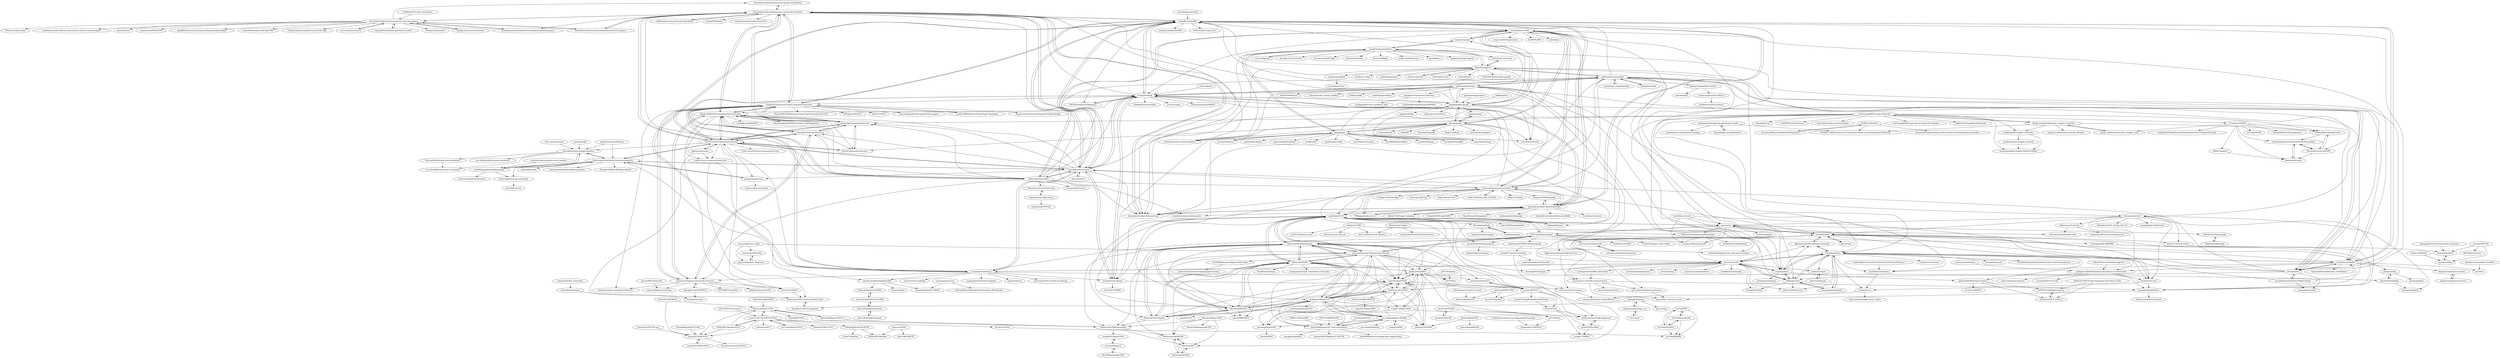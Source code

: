 digraph G {
"benedekrozemberczki/awesome-graph-classification" -> "benedekrozemberczki/awesome-community-detection" ["e"=1]
"microsoft/tensorwatch" -> "benedekrozemberczki/awesome-decision-tree-papers" ["e"=1]
"titicaca/spark-iforest" -> "Sotera/distributed-graph-analytics" ["e"=1]
"Qiskit/rustworkx" -> "paulbrodersen/netgraph" ["e"=1]
"rapidsai/cugraph" -> "graphistry/pygraphistry" ["e"=1]
"rapidsai/cugraph" -> "networkit/networkit" ["e"=1]
"plotly/dash-cytoscape" -> "WestHealth/pyvis" ["e"=1]
"vtraag/leidenalg" -> "vtraag/louvain-igraph"
"vtraag/leidenalg" -> "CWTSLeiden/networkanalysis"
"vtraag/leidenalg" -> "GiulioRossetti/cdlib"
"vtraag/leidenalg" -> "taynaud/python-louvain"
"vtraag/leidenalg" -> "benedekrozemberczki/awesome-community-detection"
"vtraag/leidenalg" -> "mapequation/infomap"
"vtraag/leidenalg" -> "igraph/python-igraph"
"vtraag/leidenalg" -> "TomKellyGenetics/leiden"
"vtraag/leidenalg" -> "scverse/scanpy" ["e"=1]
"vtraag/leidenalg" -> "benedekrozemberczki/littleballoffur"
"vtraag/leidenalg" -> "RapidsAtHKUST/CommunityDetectionCodes"
"vtraag/leidenalg" -> "paulbrodersen/netgraph"
"vtraag/leidenalg" -> "GenLouvain/GenLouvain"
"vtraag/leidenalg" -> "FanzhenLiu/Awesome-Deep-Community-Detection"
"vtraag/leidenalg" -> "KrishnaswamyLab/MAGIC" ["e"=1]
"xflr6/graphviz" -> "igraph/python-igraph" ["e"=1]
"benedekrozemberczki/awesome-decision-tree-papers" -> "benedekrozemberczki/awesome-gradient-boosting-papers" ["e"=1]
"benedekrozemberczki/awesome-decision-tree-papers" -> "timsainb/tensorflow2-generative-models" ["e"=1]
"benedekrozemberczki/awesome-decision-tree-papers" -> "benedekrozemberczki/awesome-community-detection"
"benedekrozemberczki/awesome-decision-tree-papers" -> "benedekrozemberczki/awesome-fraud-detection-papers" ["e"=1]
"benedekrozemberczki/awesome-decision-tree-papers" -> "microsoft/tensorwatch" ["e"=1]
"benedekrozemberczki/awesome-decision-tree-papers" -> "benedekrozemberczki/awesome-graph-classification" ["e"=1]
"benedekrozemberczki/awesome-decision-tree-papers" -> "interpretml/interpret" ["e"=1]
"benedekrozemberczki/awesome-decision-tree-papers" -> "google-research/tensor2robot" ["e"=1]
"benedekrozemberczki/awesome-decision-tree-papers" -> "TDAmeritrade/stumpy" ["e"=1]
"benedekrozemberczki/awesome-decision-tree-papers" -> "benedekrozemberczki/awesome-monte-carlo-tree-search-papers" ["e"=1]
"benedekrozemberczki/awesome-decision-tree-papers" -> "parrt/dtreeviz" ["e"=1]
"benedekrozemberczki/awesome-decision-tree-papers" -> "ranahanocka/MeshCNN" ["e"=1]
"benedekrozemberczki/awesome-decision-tree-papers" -> "jphall663/awesome-machine-learning-interpretability" ["e"=1]
"benedekrozemberczki/awesome-decision-tree-papers" -> "benedekrozemberczki/CapsGNN" ["e"=1]
"benedekrozemberczki/awesome-decision-tree-papers" -> "DeepGraphLearning/LiteratureDL4Graph" ["e"=1]
"benedekrozemberczki/awesome-gradient-boosting-papers" -> "benedekrozemberczki/awesome-decision-tree-papers" ["e"=1]
"ezod/hypergraph" -> "Murali-group/halp"
"benmaier/netwulf" -> "benmaier/tacoma"
"benmaier/netwulf" -> "dblarremore/webweb"
"benmaier/netwulf" -> "ulfaslak/network_styling_with_d3"
"benmaier/netwulf" -> "benmaier/epipack"
"benmaier/netwulf" -> "netsiphd/netrd"
"benmaier/netwulf" -> "gstonge/SamplableSet"
"benmaier/netwulf" -> "xgi-org/xgi"
"benmaier/netwulf" -> "Hoosier-Clusters/clusim"
"benmaier/netwulf" -> "springer-math/Mathematics-of-Epidemics-on-Networks"
"benmaier/netwulf" -> "ryanjgallagher/shifterator" ["e"=1]
"pnnl/HyperNetX" -> "HGX-Team/hypergraphx"
"pnnl/HyperNetX" -> "xgi-org/xgi"
"pnnl/HyperNetX" -> "iMoonLab/DeepHypergraph"
"pnnl/HyperNetX" -> "gzcsudo/Awesome-Hypergraph-Network"
"pnnl/HyperNetX" -> "Murali-group/halp"
"pnnl/HyperNetX" -> "iMoonLab/HGNN"
"pnnl/HyperNetX" -> "jianhao2016/AllSet"
"pnnl/HyperNetX" -> "pszufe/SimpleHypergraphs.jl"
"pnnl/HyperNetX" -> "iMoonLab/DHGNN"
"pnnl/HyperNetX" -> "PhilChodrow/HypergraphModularity"
"pnnl/HyperNetX" -> "iMoonLab/THU-HyperG"
"pnnl/HyperNetX" -> "kahypar/kahypar" ["e"=1]
"pnnl/HyperNetX" -> "twistedcubic/HNHN"
"pnnl/HyperNetX" -> "malllabiisc/HyperGCN"
"pnnl/HyperNetX" -> "tdavislab/Hypergraph-Vis"
"iMoonLab/HGNN" -> "iMoonLab/DeepHypergraph"
"iMoonLab/HGNN" -> "iMoonLab/DHGNN"
"iMoonLab/HGNN" -> "malllabiisc/HyperGCN"
"iMoonLab/HGNN" -> "iMoonLab/THU-HyperG"
"iMoonLab/HGNN" -> "pnnl/HyperNetX"
"iMoonLab/HGNN" -> "ma-compbio/Hyper-SAGNN"
"iMoonLab/HGNN" -> "gzcsudo/Awesome-Hypergraph-Network"
"iMoonLab/HGNN" -> "twistedcubic/HNHN"
"iMoonLab/HGNN" -> "OneForward/UniGNN"
"iMoonLab/HGNN" -> "xiaxin1998/DHCN" ["e"=1]
"iMoonLab/HGNN" -> "kaize0409/HyperGAT_TextClassification"
"iMoonLab/HGNN" -> "HazyResearch/hgcn" ["e"=1]
"iMoonLab/HGNN" -> "iMoonLab/LightHGNN"
"iMoonLab/HGNN" -> "jianhao2016/AllSet"
"iMoonLab/HGNN" -> "seongjunyun/Graph_Transformer_Networks" ["e"=1]
"WestHealth/pyvis" -> "plotly/dash-cytoscape" ["e"=1]
"WestHealth/pyvis" -> "paulbrodersen/netgraph"
"WestHealth/pyvis" -> "imohitmayank/jaal"
"WestHealth/pyvis" -> "ericmjl/nxviz"
"WestHealth/pyvis" -> "ChrisDelClea/streamlit-agraph" ["e"=1]
"WestHealth/pyvis" -> "benmaier/netwulf"
"WestHealth/pyvis" -> "Zsailer/nx_altair" ["e"=1]
"WestHealth/pyvis" -> "graphistry/pygraphistry"
"WestHealth/pyvis" -> "medialab/ipysigma" ["e"=1]
"WestHealth/pyvis" -> "benedekrozemberczki/karateclub" ["e"=1]
"WestHealth/pyvis" -> "visjs/vis-network" ["e"=1]
"WestHealth/pyvis" -> "holoviz/holoviews" ["e"=1]
"WestHealth/pyvis" -> "holoviz/hvplot" ["e"=1]
"WestHealth/pyvis" -> "GiulioRossetti/cdlib"
"WestHealth/pyvis" -> "networkx/networkx" ["e"=1]
"arvkevi/kneed" -> "vtraag/leidenalg" ["e"=1]
"google-research/tensor2robot" -> "benedekrozemberczki/awesome-decision-tree-papers" ["e"=1]
"benedekrozemberczki/awesome-fraud-detection-papers" -> "benedekrozemberczki/awesome-community-detection" ["e"=1]
"benedekrozemberczki/awesome-fraud-detection-papers" -> "benedekrozemberczki/awesome-decision-tree-papers" ["e"=1]
"LiuChuang0059/Complex-Network" -> "dange-academic/Modeling_complex_networks"
"LiuChuang0059/Complex-Network" -> "qinyuenlp/CommunityDetection"
"LiuChuang0059/Complex-Network" -> "feiyutalk/mcnp" ["e"=1]
"LiuChuang0059/Complex-Network" -> "teddyliangfh/Complex_Networks"
"LiuChuang0059/Complex-Network" -> "nkoub/multinetx"
"LiuChuang0059/Complex-Network" -> "FFrankyy/FINDER"
"LiuChuang0059/Complex-Network" -> "zhangxiaoyidog/Complex-Network-Model"
"LiuChuang0059/Complex-Network" -> "lwten/Community-detection"
"LiuChuang0059/Complex-Network" -> "NetworkDismantling/review"
"LiuChuang0059/Complex-Network" -> "CodeZWT/Link-Prediction" ["e"=1]
"LiuChuang0059/Complex-Network" -> "bourneli/complex-networks-papers"
"LiuChuang0059/Complex-Network" -> "manlius/muxViz"
"LiuChuang0059/Complex-Network" -> "LiuChuang0059/Graph_Neural_Network_Learning" ["e"=1]
"LiuChuang0059/Complex-Network" -> "ChandlerBang/awesome-self-supervised-gnn" ["e"=1]
"LiuChuang0059/Complex-Network" -> "FighterLYL/GraphNeuralNetwork" ["e"=1]
"teddyliangfh/Complex_Networks" -> "zhangxiaoyidog/Complex-Network-Model"
"teddyliangfh/Complex_Networks" -> "sparkandshine/complex_network"
"Erikfather/Decision_tree-python" -> "benedekrozemberczki/awesome-decision-tree-papers" ["e"=1]
"bhargavchippada/forceatlas2" -> "bosiakov/fa2l"
"bhargavchippada/forceatlas2" -> "analyxcompany/ForceAtlas2"
"GiulioRossetti/cdlib" -> "vtraag/leidenalg"
"GiulioRossetti/cdlib" -> "GiulioRossetti/ndlib"
"GiulioRossetti/cdlib" -> "FanzhenLiu/Awesome-Deep-Community-Detection"
"GiulioRossetti/cdlib" -> "benedekrozemberczki/awesome-community-detection"
"GiulioRossetti/cdlib" -> "taynaud/python-louvain"
"GiulioRossetti/cdlib" -> "networkit/networkit"
"GiulioRossetti/cdlib" -> "sknetwork-team/scikit-network"
"GiulioRossetti/cdlib" -> "shobrook/communities"
"GiulioRossetti/cdlib" -> "mapequation/infomap"
"GiulioRossetti/cdlib" -> "benedekrozemberczki/karateclub" ["e"=1]
"GiulioRossetti/cdlib" -> "junipertcy/bipartiteSBM" ["e"=1]
"GiulioRossetti/cdlib" -> "SciSciCollective/pyscisci" ["e"=1]
"GiulioRossetti/cdlib" -> "benedekrozemberczki/littleballoffur"
"GiulioRossetti/cdlib" -> "GiulioRossetti/dynetx"
"GiulioRossetti/cdlib" -> "CWTSLeiden/networkanalysis"
"sknetwork-team/scikit-network" -> "GiulioRossetti/cdlib"
"sknetwork-team/scikit-network" -> "torchkge-team/torchkge" ["e"=1]
"sknetwork-team/scikit-network" -> "benedekrozemberczki/littleballoffur"
"sknetwork-team/scikit-network" -> "koaning/scikit-lego" ["e"=1]
"sknetwork-team/scikit-network" -> "netsiphd/netrd"
"sknetwork-team/scikit-network" -> "VHRanger/nodevectors" ["e"=1]
"sknetwork-team/scikit-network" -> "networkit/networkit"
"sknetwork-team/scikit-network" -> "sebp/scikit-survival" ["e"=1]
"sknetwork-team/scikit-network" -> "scikit-multiflow/scikit-multiflow" ["e"=1]
"sknetwork-team/scikit-network" -> "snap-stanford/deepsnap" ["e"=1]
"sknetwork-team/scikit-network" -> "vtraag/leidenalg"
"sknetwork-team/scikit-network" -> "pnnl/HyperNetX"
"sknetwork-team/scikit-network" -> "skops-dev/skops" ["e"=1]
"sknetwork-team/scikit-network" -> "benedekrozemberczki/karateclub" ["e"=1]
"sknetwork-team/scikit-network" -> "taynaud/python-louvain"
"visjs/vis-network" -> "WestHealth/pyvis" ["e"=1]
"netsiphd/netrd" -> "gstonge/SamplableSet"
"netsiphd/netrd" -> "Hoosier-Clusters/clusim"
"netsiphd/netrd" -> "jkbren/einet"
"netsiphd/netrd" -> "jg-you/plant-pollinator-inference"
"netsiphd/netrd" -> "pathpy/pathpy"
"netsiphd/netrd" -> "jg-you/noisy-networks-measurements"
"netsiphd/netrd" -> "jkbren/matplotlib-multilayer-network"
"netsiphd/netrd" -> "benmaier/tacoma"
"netsiphd/netrd" -> "Aghasemian/OptimalLinkPrediction" ["e"=1]
"netsiphd/netrd" -> "xgi-org/xgi"
"hackl/tikz-network" -> "benmaier/tacoma" ["e"=1]
"hackl/tikz-network" -> "manlius/muxViz" ["e"=1]
"hackl/tikz-network" -> "mnets/pymnet" ["e"=1]
"hackl/tikz-network" -> "xgi-org/xgi" ["e"=1]
"annoviko/pyclustering" -> "GiulioRossetti/cdlib" ["e"=1]
"VHRanger/nodevectors" -> "sknetwork-team/scikit-network" ["e"=1]
"VHRanger/nodevectors" -> "benedekrozemberczki/littleballoffur" ["e"=1]
"benedekrozemberczki/awesome-community-detection" -> "benedekrozemberczki/awesome-graph-classification" ["e"=1]
"benedekrozemberczki/awesome-community-detection" -> "benedekrozemberczki/karateclub" ["e"=1]
"benedekrozemberczki/awesome-community-detection" -> "chihming/awesome-network-embedding" ["e"=1]
"benedekrozemberczki/awesome-community-detection" -> "zzz24512653/CommunityDetection"
"benedekrozemberczki/awesome-community-detection" -> "taynaud/python-louvain"
"benedekrozemberczki/awesome-community-detection" -> "RapidsAtHKUST/CommunityDetectionCodes"
"benedekrozemberczki/awesome-community-detection" -> "FanzhenLiu/Awesome-Deep-Community-Detection"
"benedekrozemberczki/awesome-community-detection" -> "qinyuenlp/CommunityDetection"
"benedekrozemberczki/awesome-community-detection" -> "benedekrozemberczki/awesome-fraud-detection-papers" ["e"=1]
"benedekrozemberczki/awesome-community-detection" -> "GiulioRossetti/cdlib"
"benedekrozemberczki/awesome-community-detection" -> "thunlp/NRLPapers" ["e"=1]
"benedekrozemberczki/awesome-community-detection" -> "benedekrozemberczki/ClusterGCN" ["e"=1]
"benedekrozemberczki/awesome-community-detection" -> "benedekrozemberczki/datasets" ["e"=1]
"benedekrozemberczki/awesome-community-detection" -> "benedekrozemberczki/awesome-gradient-boosting-papers" ["e"=1]
"benedekrozemberczki/awesome-community-detection" -> "benedekrozemberczki/awesome-decision-tree-papers"
"scikit-multiflow/scikit-multiflow" -> "sknetwork-team/scikit-network" ["e"=1]
"eliorc/node2vec" -> "taynaud/python-louvain" ["e"=1]
"manlius/muxViz" -> "nkoub/multinetx"
"manlius/muxViz" -> "mnets/pymnet"
"manlius/muxViz" -> "SkBlaz/py3plex"
"manlius/muxViz" -> "frankkramer-lab/mully"
"manlius/muxViz" -> "schochastics/graphlayouts" ["e"=1]
"manlius/muxViz" -> "jkbren/matplotlib-multilayer-network"
"manlius/muxViz" -> "KatolaZ/multired"
"manlius/muxViz" -> "stocnet/rsiena" ["e"=1]
"manlius/muxViz" -> "mapequation/infomap"
"manlius/muxViz" -> "cdebacco/MultiTensor"
"manlius/muxViz" -> "GenLouvain/GenLouvain"
"manlius/muxViz" -> "martingerlach/hSBM_Topicmodel" ["e"=1]
"manlius/muxViz" -> "thomasp85/tidygraph" ["e"=1]
"manlius/muxViz" -> "neylsoncrepalde/multinets"
"manlius/muxViz" -> "mplex/multiplex"
"Sotera/spark-distributed-louvain-modularity" -> "Sotera/distributed-graph-analytics"
"Sotera/spark-distributed-louvain-modularity" -> "zzz24512653/CommunityDetection"
"Sotera/spark-distributed-louvain-modularity" -> "johnasbaghi/louvain-modularity"
"Sotera/spark-distributed-louvain-modularity" -> "sparkling-graph/sparkling-graph"
"Sotera/spark-distributed-louvain-modularity" -> "patapizza/pylouvain"
"Sotera/spark-distributed-louvain-modularity" -> "taynaud/python-louvain"
"Sotera/spark-distributed-louvain-modularity" -> "jianxuhuawei/graphx-labelpropagation"
"Sotera/spark-distributed-louvain-modularity" -> "thangdnsf/BigCLAM-ApacheSpark"
"Sotera/spark-distributed-louvain-modularity" -> "rgmining/fraudar" ["e"=1]
"YipingNUS/slpa-py" -> "romain-fontugne/slpa_nx"
"YipingNUS/slpa-py" -> "pdscott/slpa"
"YipingNUS/slpa-py" -> "liyanghua/Label-Propagation"
"lwten/Community-detection" -> "qinyuenlp/CommunityDetection"
"lwten/Community-detection" -> "zzz24512653/CommunityDetection"
"graspologic-org/graspologic" -> "paulbrodersen/netgraph" ["e"=1]
"pygraphviz/pygraphviz" -> "igraph/python-igraph" ["e"=1]
"CambridgeUniversityPress/FirstCourseNetworkScience" -> "GiulioRossetti/dynetx" ["e"=1]
"Murali-group/halp" -> "ezod/hypergraph"
"Murali-group/halp" -> "ilonajulczuk/hypergraph"
"jkbren/einet" -> "netsiphd/netrd"
"Ashish7129/Graph_Sampling" -> "benedekrozemberczki/littleballoffur"
"qinyuenlp/CommunityDetection" -> "lwten/Community-detection"
"qinyuenlp/CommunityDetection" -> "zzz24512653/CommunityDetection"
"qinyuenlp/CommunityDetection" -> "RapidsAtHKUST/CommunityDetectionCodes"
"qinyuenlp/CommunityDetection" -> "xmweijh/CommunityDetection"
"qinyuenlp/CommunityDetection" -> "FanzhenLiu/Awesome-Deep-Community-Detection"
"qinyuenlp/CommunityDetection" -> "benedekrozemberczki/awesome-community-detection"
"timsainb/tensorflow2-generative-models" -> "benedekrozemberczki/awesome-decision-tree-papers" ["e"=1]
"pszufe/SimpleHypergraphs.jl" -> "lpmdiaz/HyperGraphs.jl"
"dblarremore/webweb" -> "network-cards/network-cards"
"dblarremore/webweb" -> "junipertcy/Network-Code-Repository"
"benmaier/tacoma" -> "gstonge/SamplableSet"
"benmaier/tacoma" -> "wiheto/teneto"
"CWTSLeiden/networkanalysis" -> "vtraag/leidenalg"
"Sotera/distributed-graph-analytics" -> "Sotera/spark-distributed-louvain-modularity"
"Sotera/distributed-graph-analytics" -> "Sotera/distributed-louvain-modularity"
"Sotera/distributed-graph-analytics" -> "sparkling-graph/sparkling-graph"
"Sotera/distributed-graph-analytics" -> "usc-cloud/hadoop-louvain-community"
"Sotera/distributed-graph-analytics" -> "usc-cloud/parallel-louvain-modularity"
"gstonge/SamplableSet" -> "jg-you/sbm_canonical_mcmc"
"gstonge/SamplableSet" -> "DynamicaLab/Dynamicalab"
"renxiaolong/Generalized-Network-Dismantling" -> "abraunst/decycler"
"renxiaolong/Generalized-Network-Dismantling" -> "NetworkScienceLab/GDM"
"zhengdao-chen/GNN4CD" -> "Ivanopolo/modnet"
"zhengdao-chen/GNN4CD" -> "shchur/overlapping-community-detection"
"kfoynt/LocalGraphClustering" -> "danspielman/Laplacians.jl"
"Sotera/distributed-louvain-modularity" -> "usc-cloud/hadoop-louvain-community"
"PhilChodrow/hypergraph" -> "floklimm/hypergraph"
"reticula-network/reticula" -> "reticula-network/reticula-python"
"premgopalan/svinet" -> "eXascaleInfolab/PyCABeM"
"premgopalan/svinet" -> "aburnap/Mixed-Membership-Stochastic-Blockmodel"
"Remi-Gau/eCobidas" -> "datalad-datasets/ohbm2020-posters" ["e"=1]
"Remi-Gau/eCobidas" -> "brain-web/brain-web.github.io"
"tadpole/DHNE" -> "ma-compbio/Hyper-SAGNN"
"derdewey/TwitterCommunityDetection" -> "liyanghua/Label-Propagation"
"eXascaleInfolab/clubmark" -> "eXascaleInfolab/xmeasures"
"afansi/multiscalegnn" -> "Ivanopolo/modnet"
"jg-you/plant-pollinator-inference" -> "jg-you/sbm_canonical_mcmc"
"aaronmcdaid/Overlapping-NMI" -> "eXascaleInfolab/PyCABeM"
"aaronmcdaid/Overlapping-NMI" -> "eXascaleInfolab/OvpNMI"
"aaronmcdaid/Overlapping-NMI" -> "Yquetzal/onmi"
"benedekrozemberczki/karateclub" -> "benedekrozemberczki/awesome-community-detection" ["e"=1]
"benedekrozemberczki/karateclub" -> "benedekrozemberczki/littleballoffur" ["e"=1]
"ryansmcgee/seirsplus" -> "springer-math/Mathematics-of-Epidemics-on-Networks" ["e"=1]
"Aghasemian/OptimalLinkPrediction" -> "jg-you/noisy-networks-measurements" ["e"=1]
"iMoonLab/DeepHypergraph" -> "iMoonLab/HGNN"
"iMoonLab/DeepHypergraph" -> "gzcsudo/Awesome-Hypergraph-Network"
"iMoonLab/DeepHypergraph" -> "iMoonLab/DHGNN"
"iMoonLab/DeepHypergraph" -> "iMoonLab/THU-HyperG"
"iMoonLab/DeepHypergraph" -> "pnnl/HyperNetX"
"iMoonLab/DeepHypergraph" -> "malllabiisc/HyperGCN"
"iMoonLab/DeepHypergraph" -> "HGX-Team/hypergraphx"
"iMoonLab/DeepHypergraph" -> "jianhao2016/AllSet"
"iMoonLab/DeepHypergraph" -> "OneForward/UniGNN"
"iMoonLab/DeepHypergraph" -> "iMoonLab/LightHGNN"
"iMoonLab/DeepHypergraph" -> "iMoonLab/HIC"
"iMoonLab/DeepHypergraph" -> "twistedcubic/HNHN"
"iMoonLab/DeepHypergraph" -> "ChandlerBang/awesome-self-supervised-gnn" ["e"=1]
"iMoonLab/DeepHypergraph" -> "xiaxin1998/DHCN" ["e"=1]
"iMoonLab/DeepHypergraph" -> "iMoonLab/LLM4Hypergraph"
"malllabiisc/HyperGCN" -> "OneForward/UniGNN"
"malllabiisc/HyperGCN" -> "iMoonLab/DHGNN"
"malllabiisc/HyperGCN" -> "ma-compbio/Hyper-SAGNN"
"malllabiisc/HyperGCN" -> "twistedcubic/HNHN"
"malllabiisc/HyperGCN" -> "iMoonLab/HGNN"
"malllabiisc/HyperGCN" -> "harryjo97/EHGNN"
"malllabiisc/HyperGCN" -> "iMoonLab/THU-HyperG"
"malllabiisc/HyperGCN" -> "iMoonLab/DeepHypergraph"
"malllabiisc/HyperGCN" -> "jianhao2016/AllSet"
"malllabiisc/HyperGCN" -> "xuehansheng/DualHGCN"
"malllabiisc/HyperGCN" -> "gzcsudo/Awesome-Hypergraph-Network"
"malllabiisc/HyperGCN" -> "yxzwang/PhenomNN"
"malllabiisc/HyperGCN" -> "Graph-COM/ED-HNN"
"malllabiisc/HyperGCN" -> "kaize0409/HyperGAT_TextClassification"
"ericmjl/Network-Analysis-Made-Simple" -> "ericmjl/nxviz" ["e"=1]
"ericmjl/Network-Analysis-Made-Simple" -> "GiulioRossetti/ndlib" ["e"=1]
"ericmjl/Network-Analysis-Made-Simple" -> "nkoub/multinetx" ["e"=1]
"ericmjl/Network-Analysis-Made-Simple" -> "networkx/nx-guides" ["e"=1]
"igraph/python-igraph" -> "igraph/igraph"
"igraph/python-igraph" -> "igraph/rigraph" ["e"=1]
"igraph/python-igraph" -> "networkit/networkit"
"igraph/python-igraph" -> "vtraag/leidenalg"
"igraph/python-igraph" -> "networkx/networkx" ["e"=1]
"igraph/python-igraph" -> "vtraag/louvain-igraph"
"igraph/python-igraph" -> "taynaud/python-louvain"
"igraph/python-igraph" -> "ericmjl/nxviz"
"igraph/python-igraph" -> "jeffalstott/powerlaw"
"igraph/python-igraph" -> "GiulioRossetti/cdlib"
"igraph/python-igraph" -> "snap-stanford/snap" ["e"=1]
"igraph/python-igraph" -> "benedekrozemberczki/awesome-community-detection"
"igraph/python-igraph" -> "rapidsai/cugraph" ["e"=1]
"igraph/python-igraph" -> "zqfang/GSEApy" ["e"=1]
"igraph/python-igraph" -> "aditya-grover/node2vec" ["e"=1]
"shchur/overlapping-community-detection" -> "zhengdao-chen/GNN4CD"
"shchur/overlapping-community-detection" -> "RapidsAtHKUST/CommunityDetectionCodes"
"shchur/overlapping-community-detection" -> "FanzhenLiu/Awesome-Deep-Community-Detection"
"shchur/overlapping-community-detection" -> "adrian-lison/gnn-community-detection"
"shchur/overlapping-community-detection" -> "SamJia/CommunityGAN"
"shchur/overlapping-community-detection" -> "YixuanLi/LEMON"
"shchur/overlapping-community-detection" -> "xmweijh/CommunityDetection"
"shchur/overlapping-community-detection" -> "FDUDSDE/CommDGI"
"shchur/overlapping-community-detection" -> "aponom84/lpam-clustering"
"easy-graph/Easy-Graph" -> "chenyang03/Reading"
"easy-graph/Easy-Graph" -> "jiayunz/Academic_Diagrams"
"easy-graph/Easy-Graph" -> "gzcsudo/Awesome-Hypergraph-Network"
"dalejn/cleanBib" -> "mb3152/balanced_citer"
"dalejn/cleanBib" -> "jastiso/citation_bias_ext"
"dalejn/cleanBib" -> "brain-web/brain-web.github.io"
"dalejn/cleanBib" -> "network-cards/network-cards"
"gephi/gephi" -> "networkx/networkx" ["e"=1]
"gephi/gephi" -> "jacomyal/sigma.js" ["e"=1]
"gephi/gephi" -> "snap-stanford/snap" ["e"=1]
"gephi/gephi" -> "igraph/igraph"
"gephi/gephi" -> "gephi/gephi-plugins" ["e"=1]
"gephi/gephi" -> "briatte/awesome-network-analysis" ["e"=1]
"gephi/gephi" -> "JanusGraph/janusgraph" ["e"=1]
"gephi/gephi" -> "neo4j/neo4j" ["e"=1]
"gephi/gephi" -> "gephi/gephi-toolkit" ["e"=1]
"gephi/gephi" -> "cytoscape/cytoscape.js" ["e"=1]
"gephi/gephi" -> "graphistry/pygraphistry"
"gephi/gephi" -> "OpenRefine/OpenRefine" ["e"=1]
"gephi/gephi" -> "igraph/python-igraph"
"gephi/gephi" -> "apache/tinkerpop" ["e"=1]
"gephi/gephi" -> "anvaka/VivaGraphJS" ["e"=1]
"jkbren/matplotlib-multilayer-network" -> "netsiphd/netrd"
"jkbren/matplotlib-multilayer-network" -> "nkoub/multinetx"
"apache/giraph" -> "Sotera/distributed-graph-analytics" ["e"=1]
"benedekrozemberczki/littleballoffur" -> "Ashish7129/Graph_Sampling"
"benedekrozemberczki/littleballoffur" -> "benedekrozemberczki/karateclub" ["e"=1]
"benedekrozemberczki/littleballoffur" -> "sknetwork-team/scikit-network"
"benedekrozemberczki/littleballoffur" -> "GiulioRossetti/cdlib"
"benedekrozemberczki/littleballoffur" -> "benedekrozemberczki/datasets" ["e"=1]
"benedekrozemberczki/littleballoffur" -> "snap-stanford/deepsnap" ["e"=1]
"benedekrozemberczki/littleballoffur" -> "GraphSAINT/GraphSAINT" ["e"=1]
"benedekrozemberczki/littleballoffur" -> "vtraag/leidenalg"
"benedekrozemberczki/littleballoffur" -> "HazyResearch/flyingsquid" ["e"=1]
"benedekrozemberczki/littleballoffur" -> "VHRanger/nodevectors" ["e"=1]
"benedekrozemberczki/littleballoffur" -> "pnnl/HyperNetX"
"benedekrozemberczki/littleballoffur" -> "stellargraph/stellargraph" ["e"=1]
"benedekrozemberczki/littleballoffur" -> "networkit/networkit"
"benedekrozemberczki/littleballoffur" -> "benedekrozemberczki/AttentionWalk" ["e"=1]
"benedekrozemberczki/littleballoffur" -> "AstraZeneca/rexmex" ["e"=1]
"CRIPAC-DIG/TextING" -> "kaize0409/HyperGAT_TextClassification" ["e"=1]
"snap-stanford/deepsnap" -> "benedekrozemberczki/littleballoffur" ["e"=1]
"NetworkScienceLab/GDM" -> "renxiaolong/Generalized-Network-Dismantling"
"NetworkScienceLab/GDM" -> "abraunst/decycler"
"NetworkScienceLab/GDM" -> "NetworkDismantling/review"
"DataForScience/Epidemiology101" -> "springer-math/Mathematics-of-Epidemics-on-Networks" ["e"=1]
"shobrook/communities" -> "FanzhenLiu/Awesome-Deep-Community-Detection"
"shobrook/communities" -> "taynaud/python-louvain"
"shobrook/communities" -> "GiulioRossetti/cdlib"
"shobrook/communities" -> "qinyuenlp/CommunityDetection"
"shobrook/communities" -> "benedekrozemberczki/awesome-community-detection"
"shobrook/communities" -> "benedekrozemberczki/karateclub" ["e"=1]
"shobrook/communities" -> "xmweijh/CommunityDetection"
"shobrook/communities" -> "shchur/overlapping-community-detection"
"shobrook/communities" -> "vtraag/leidenalg"
"shobrook/communities" -> "RapidsAtHKUST/CommunityDetectionCodes"
"shobrook/communities" -> "zzz24512653/CommunityDetection"
"shobrook/communities" -> "paulbrodersen/netgraph"
"shobrook/communities" -> "safe-graph/DGFraud" ["e"=1]
"shobrook/communities" -> "sknetwork-team/scikit-network"
"shobrook/communities" -> "kfoynt/LocalGraphClustering"
"ma-compbio/Hyper-SAGNN" -> "tadpole/DHNE"
"ma-compbio/Hyper-SAGNN" -> "malllabiisc/HyperGCN"
"ma-compbio/Hyper-SAGNN" -> "twistedcubic/HNHN"
"ma-compbio/Hyper-SAGNN" -> "kaize0409/HyperGAT_TextClassification"
"ma-compbio/Hyper-SAGNN" -> "harryjo97/EHGNN"
"ma-compbio/Hyper-SAGNN" -> "yxzwang/PhenomNN"
"ma-compbio/Hyper-SAGNN" -> "ma-compbio/Higashi" ["e"=1]
"ma-compbio/Hyper-SAGNN" -> "OneForward/UniGNN"
"igraph/rigraph" -> "igraph/igraph" ["e"=1]
"FFrankyy/FINDER" -> "NetworkScienceLab/GDM"
"FFrankyy/FINDER" -> "NetworkDismantling/review"
"FFrankyy/FINDER" -> "renxiaolong/Generalized-Network-Dismantling"
"FFrankyy/FINDER" -> "FFrankyy/DrBC"
"FFrankyy/FINDER" -> "zhfkt/ComplexCi"
"FFrankyy/FINDER" -> "Yiminghh/VertexEntanglement"
"FFrankyy/FINDER" -> "saimunikoti/GraphNeuralNetwork-Resilience-ComplexNetworks"
"FFrankyy/FINDER" -> "abraunst/decycler"
"FFrankyy/FINDER" -> "dange-academic/networkx_example_code"
"FanzhenLiu/Awesome-Deep-Community-Detection" -> "yueliu1999/Awesome-Deep-Graph-Clustering" ["e"=1]
"FanzhenLiu/Awesome-Deep-Community-Detection" -> "xmweijh/CommunityDetection"
"FanzhenLiu/Awesome-Deep-Community-Detection" -> "shchur/overlapping-community-detection"
"FanzhenLiu/Awesome-Deep-Community-Detection" -> "shobrook/communities"
"FanzhenLiu/Awesome-Deep-Community-Detection" -> "benedekrozemberczki/awesome-community-detection"
"FanzhenLiu/Awesome-Deep-Community-Detection" -> "RapidsAtHKUST/CommunityDetectionCodes"
"FanzhenLiu/Awesome-Deep-Community-Detection" -> "SpaceLearner/Awesome-DynamicGraphLearning" ["e"=1]
"FanzhenLiu/Awesome-Deep-Community-Detection" -> "XiaoxiaoMa-MQ/Awesome-Deep-Graph-Anomaly-Detection" ["e"=1]
"FanzhenLiu/Awesome-Deep-Community-Detection" -> "qinyuenlp/CommunityDetection"
"FanzhenLiu/Awesome-Deep-Community-Detection" -> "GiulioRossetti/cdlib"
"FanzhenLiu/Awesome-Deep-Community-Detection" -> "adrian-lison/gnn-community-detection"
"FanzhenLiu/Awesome-Deep-Community-Detection" -> "Marigoldwu/PyDGC" ["e"=1]
"FanzhenLiu/Awesome-Deep-Community-Detection" -> "bdy9527/SDCN" ["e"=1]
"FanzhenLiu/Awesome-Deep-Community-Detection" -> "zhao-tong/graph-data-augmentation-papers" ["e"=1]
"FanzhenLiu/Awesome-Deep-Community-Detection" -> "zzz24512653/CommunityDetection"
"floklimm/hypergraph" -> "PhilChodrow/hypergraph"
"BUPT-GAMMA/HGAT" -> "kaize0409/HyperGAT_TextClassification" ["e"=1]
"mnets/pymnet" -> "nkoub/multinetx"
"mnets/pymnet" -> "SkBlaz/py3plex"
"mnets/pymnet" -> "manlius/muxViz"
"mnets/pymnet" -> "jkbren/matplotlib-multilayer-network"
"mnets/pymnet" -> "JuliaGraphs/MultilayerGraphs.jl"
"mnets/pymnet" -> "anthbapt/multixrank"
"mcontisc/MTCOV" -> "mcontisc/CRep"
"mcontisc/MTCOV" -> "MPI-IS/multitensor"
"mcontisc/MTCOV" -> "diegoabt/Img2net"
"sparkandshine/complex_network" -> "zhangxiaoyidog/Complex-Network-Model"
"pathpy/pathpy" -> "pathpy/pathpyG"
"pathpy/pathpy" -> "IngoScholtes/pathpy"
"skojaku/core-periphery-detection" -> "EmilianoMarchese/SurpriseMeMore"
"skojaku/core-periphery-detection" -> "ryanjgallagher/core_periphery_sbm"
"PhilChodrow/HypergraphModularity" -> "nveldt/HyperModularity.jl"
"YixuanLi/LEMON" -> "derdewey/TwitterCommunityDetection"
"iMoonLab/DHGNN" -> "iMoonLab/HGNN"
"iMoonLab/DHGNN" -> "malllabiisc/HyperGCN"
"iMoonLab/DHGNN" -> "iMoonLab/DeepHypergraph"
"iMoonLab/DHGNN" -> "iMoonLab/THU-HyperG"
"iMoonLab/DHGNN" -> "twistedcubic/HNHN"
"iMoonLab/DHGNN" -> "ma-compbio/Hyper-SAGNN"
"iMoonLab/DHGNN" -> "xiaxin1998/DHCN" ["e"=1]
"iMoonLab/DHGNN" -> "OneForward/UniGNN"
"iMoonLab/DHGNN" -> "akaxlh/HCCF" ["e"=1]
"iMoonLab/THU-HyperG" -> "iMoonLab/DHGNN"
"iMoonLab/THU-HyperG" -> "iMoonLab/DeepHypergraph"
"iMoonLab/THU-HyperG" -> "malllabiisc/HyperGCN"
"iMoonLab/THU-HyperG" -> "twistedcubic/HNHN"
"iMoonLab/THU-HyperG" -> "iMoonLab/LLM4Hypergraph"
"iMoonLab/THU-HyperG" -> "iMoonLab/HGNN"
"manhtuando97/KDD-20-Hypergraph" -> "young917/www21-hyperlap"
"geon0325/MoCHy" -> "geon0325/THyMe"
"aponom84/UnderLords" -> "aponom84/lpam-clustering"
"twistedcubic/HNHN" -> "harryjo97/EHGNN"
"twistedcubic/HNHN" -> "yxzwang/PhenomNN"
"twistedcubic/HNHN" -> "jianhao2016/AllSet"
"twistedcubic/HNHN" -> "wooner49/TriCL"
"twistedcubic/HNHN" -> "OneForward/UniGNN"
"jiayunz/Academic_Diagrams" -> "chenyang03/Reading"
"jg-you/noisy-networks-measurements" -> "gstonge/SamplableSet"
"jg-you/noisy-networks-measurements" -> "jg-you/sbm_canonical_mcmc"
"jg-you/noisy-networks-measurements" -> "jg-you/plant-pollinator-inference"
"jg-you/noisy-networks-measurements" -> "latentnetworks/vimure"
"Lab41/survey-community-detection" -> "derdewey/TwitterCommunityDetection"
"Lab41/survey-community-detection" -> "aaronmcdaid/Overlapping-NMI"
"alexfanjn/multi-objective-attack-power-grid" -> "AugustBug/CascadingFailures"
"alexfanjn/multi-objective-attack-power-grid" -> "alexfanjn/Cascading-failure-learning"
"alexfanjn/multi-objective-attack-power-grid" -> "RedMa1734/Simulations-of-Cascading-Failures-in-Interdependent-Networks"
"AugustBug/CascadingFailures" -> "alexfanjn/multi-objective-attack-power-grid"
"jacomyal/sigma.js" -> "gephi/gephi" ["e"=1]
"graphistry/pygraphistry" -> "graphistry/graph-app-kit" ["e"=1]
"graphistry/pygraphistry" -> "rapidsai/cugraph" ["e"=1]
"graphistry/pygraphistry" -> "benedekrozemberczki/karateclub" ["e"=1]
"graphistry/pygraphistry" -> "briatte/awesome-network-analysis" ["e"=1]
"graphistry/pygraphistry" -> "cosmosgl/graph" ["e"=1]
"graphistry/pygraphistry" -> "WestHealth/pyvis"
"graphistry/pygraphistry" -> "plotly/dash-cytoscape" ["e"=1]
"graphistry/pygraphistry" -> "JasonKessler/scattertext" ["e"=1]
"graphistry/pygraphistry" -> "gephi/gephi"
"graphistry/pygraphistry" -> "Accenture/AmpliGraph" ["e"=1]
"graphistry/pygraphistry" -> "holoviz/datashader" ["e"=1]
"graphistry/pygraphistry" -> "DerwenAI/kglab" ["e"=1]
"graphistry/pygraphistry" -> "neo4j-contrib/neovis.js" ["e"=1]
"graphistry/pygraphistry" -> "ericmjl/nxviz"
"graphistry/pygraphistry" -> "kuzudb/kuzu" ["e"=1]
"kaize0409/HyperGAT_TextClassification" -> "ma-compbio/Hyper-SAGNN"
"kaize0409/HyperGAT_TextClassification" -> "kaize0409/awesome-graph-data-augmentaion" ["e"=1]
"kaize0409/HyperGAT_TextClassification" -> "wangjlgz/HyperRec"
"kaize0409/HyperGAT_TextClassification" -> "ujeong1/IEEEBigdata22_HGFND"
"OneForward/UniGNN" -> "OneForward/ResMHGNN"
"OneForward/UniGNN" -> "malllabiisc/HyperGCN"
"OneForward/UniGNN" -> "jianhao2016/AllSet"
"OneForward/UniGNN" -> "twistedcubic/HNHN"
"OneForward/UniGNN" -> "harryjo97/EHGNN"
"JinheonBaek/GMT" -> "harryjo97/EHGNN"
"JinheonBaek/GMT" -> "JinheonBaek/KALMV"
"harryjo97/EHGNN" -> "twistedcubic/HNHN"
"jeffalstott/powerlaw" -> "keflavich/plfit"
"jeffalstott/powerlaw" -> "csgillespie/poweRlaw"
"jeffalstott/powerlaw" -> "mnets/pymnet"
"jeffalstott/powerlaw" -> "manlius/muxViz"
"jeffalstott/powerlaw" -> "nkoub/multinetx"
"jeffalstott/powerlaw" -> "SkBlaz/py3plex"
"jeffalstott/powerlaw" -> "igraph/python-igraph"
"jeffalstott/powerlaw" -> "KatolaZ/NetBunch"
"jeffalstott/powerlaw" -> "paulbrodersen/netgraph"
"jeffalstott/powerlaw" -> "vtraag/louvain-igraph"
"jeffalstott/powerlaw" -> "skojaku/core-periphery-detection"
"jeffalstott/powerlaw" -> "vtraag/leidenalg"
"jeffalstott/powerlaw" -> "GiulioRossetti/ndlib"
"jeffalstott/powerlaw" -> "lalessan/scales_human_mobility" ["e"=1]
"jeffalstott/powerlaw" -> "GiulioRossetti/cdlib"
"zzz24512653/CommunityDetection" -> "RapidsAtHKUST/CommunityDetectionCodes"
"zzz24512653/CommunityDetection" -> "qinyuenlp/CommunityDetection"
"zzz24512653/CommunityDetection" -> "Sotera/spark-distributed-louvain-modularity"
"zzz24512653/CommunityDetection" -> "lwten/Community-detection"
"zzz24512653/CommunityDetection" -> "taynaud/python-louvain"
"zzz24512653/CommunityDetection" -> "kjahan/community"
"zzz24512653/CommunityDetection" -> "benedekrozemberczki/awesome-community-detection"
"zzz24512653/CommunityDetection" -> "xmweijh/CommunityDetection"
"zzz24512653/CommunityDetection" -> "Lab41/survey-community-detection"
"zzz24512653/CommunityDetection" -> "YcheCourseProject/CommunityDetection"
"zzz24512653/CommunityDetection" -> "patapizza/pylouvain"
"zzz24512653/CommunityDetection" -> "YixuanLi/LEMON"
"zzz24512653/CommunityDetection" -> "FanzhenLiu/Awesome-Deep-Community-Detection"
"zzz24512653/CommunityDetection" -> "Sotera/distributed-graph-analytics"
"TiedNets/TiedNets" -> "kevinzhou96/CascadingFailureSimulation"
"TiedNets/TiedNets" -> "RedMa1734/Simulations-of-Cascading-Failures-in-Interdependent-Networks"
"TiedNets/TiedNets" -> "cbrummitt/Suppressing-cascades-of-load-on-interdependent-networks"
"ZeroRin/BertGCN" -> "kaize0409/HyperGAT_TextClassification" ["e"=1]
"cdebacco/MultiOT" -> "mcontisc/CRep"
"imohitmayank/jaal" -> "jimmybow/visdcc" ["e"=1]
"analyxcompany/ForceAtlas2" -> "adolfoalvarez/Force-Atlas-2"
"vtraag/louvain-igraph" -> "vtraag/leidenalg"
"vtraag/louvain-igraph" -> "taynaud/python-louvain"
"vtraag/louvain-igraph" -> "GenLouvain/GenLouvain"
"vtraag/louvain-igraph" -> "wweir827/CHAMP"
"young917/www21-hyperlap" -> "yunbum-kook/icdm20-hyperff"
"young917/www21-hyperlap" -> "bokveizen/non-fragile-hypercore"
"OneForward/ResMHGNN" -> "qhgz2013/HyperDNE"
"romain-fontugne/slpa_nx" -> "YipingNUS/slpa-py"
"romain-fontugne/slpa_nx" -> "victor-wzq/-"
"mcontisc/CRep" -> "diegoabt/Img2net"
"diegoabt/Img2net" -> "mcontisc/CRep"
"cosmosgl/graph" -> "graphistry/pygraphistry" ["e"=1]
"yueliu1999/Awesome-Deep-Graph-Clustering" -> "FanzhenLiu/Awesome-Deep-Community-Detection" ["e"=1]
"icey-zhang/SuperYOLO" -> "yemu1138178251/FFCA-YOLO" ["e"=1]
"InPhyT/UnrollingAverages.jl" -> "JuliaHealth/ICD_GEMs.jl"
"InPhyT/COVID19-Italy-Integrated-Surveillance-Data" -> "InPhyT/UnrollingAverages.jl"
"InPhyT/COVID19-Italy-Integrated-Surveillance-Data" -> "JuliaHealth/ICD_GEMs.jl"
"JuliaGraphs/MultilayerGraphs.jl" -> "InPhyT/UnrollingAverages.jl"
"JuliaGraphs/MultilayerGraphs.jl" -> "JuliaHealth/ICD_GEMs.jl"
"JuliaGraphs/MultilayerGraphs.jl" -> "arviz-devs/PSIS.jl" ["e"=1]
"JuliaHealth/ICD_GEMs.jl" -> "InPhyT/UnrollingAverages.jl"
"gzcsudo/Awesome-Hypergraph-Network" -> "iMoonLab/DeepHypergraph"
"gzcsudo/Awesome-Hypergraph-Network" -> "Graph-COM/ED-HNN"
"gzcsudo/Awesome-Hypergraph-Network" -> "pnnl/HyperNetX"
"gzcsudo/Awesome-Hypergraph-Network" -> "jianhao2016/AllSet"
"gzcsudo/Awesome-Hypergraph-Network" -> "malllabiisc/HyperGCN"
"gzcsudo/Awesome-Hypergraph-Network" -> "HGX-Team/hypergraphx"
"gzcsudo/Awesome-Hypergraph-Network" -> "FeiGSSS/Awesome-HigherOrderGraph"
"gzcsudo/Awesome-Hypergraph-Network" -> "jw9730/hot"
"gzcsudo/Awesome-Hypergraph-Network" -> "iMoonLab/HGNN"
"gzcsudo/Awesome-Hypergraph-Network" -> "iMoonLab/LLM4Hypergraph"
"gzcsudo/Awesome-Hypergraph-Network" -> "twistedcubic/HNHN"
"gzcsudo/Awesome-Hypergraph-Network" -> "wooner49/TriCL"
"gzcsudo/Awesome-Hypergraph-Network" -> "iMoonLab/DHGNN"
"gzcsudo/Awesome-Hypergraph-Network" -> "kaize0409/HyperGAT_TextClassification"
"gzcsudo/Awesome-Hypergraph-Network" -> "weitianxin/HyperGCL"
"xmweijh/CommunityDetection" -> "FanzhenLiu/Awesome-Deep-Community-Detection"
"xmweijh/CommunityDetection" -> "zzz24512653/CommunityDetection"
"xmweijh/CommunityDetection" -> "qinyuenlp/CommunityDetection"
"xmweijh/CommunityDetection" -> "RapidsAtHKUST/CommunityDetectionCodes"
"xmweijh/CommunityDetection" -> "shchur/overlapping-community-detection"
"xmweijh/CommunityDetection" -> "lwten/Community-detection"
"nkoub/multinetx" -> "mnets/pymnet"
"nkoub/multinetx" -> "SkBlaz/py3plex"
"nkoub/multinetx" -> "manlius/muxViz"
"nkoub/multinetx" -> "jkbren/matplotlib-multilayer-network"
"nkoub/multinetx" -> "GiulioRossetti/dynetx"
"nkoub/multinetx" -> "GiulioRossetti/ndlib"
"nkoub/multinetx" -> "tischieber/Quantifying-Network-Structural-Dissimilarities"
"nkoub/multinetx" -> "deepgraph/deepgraph"
"nkoub/multinetx" -> "wiheto/teneto"
"nkoub/multinetx" -> "cdebacco/MultiTensor"
"nkoub/multinetx" -> "JuliaGraphs/MultilayerGraphs.jl"
"nkoub/multinetx" -> "wuhaochen/multinet"
"nkoub/multinetx" -> "KatolaZ/mammult"
"nkoub/multinetx" -> "mplex/multiplex"
"deepgraph/deepgraph" -> "SkBlaz/py3plex"
"deepgraph/deepgraph" -> "nkoub/multinetx"
"danspielman/Laplacians.jl" -> "kfoynt/LocalGraphClustering"
"danspielman/Laplacians.jl" -> "danspielman/YINSlex"
"jianhao2016/AllSet" -> "Graph-COM/ED-HNN"
"jianhao2016/AllSet" -> "twistedcubic/HNHN"
"jianhao2016/AllSet" -> "OneForward/UniGNN"
"jianhao2016/AllSet" -> "wooner49/TriCL"
"jianhao2016/AllSet" -> "weitianxin/HyperGCL"
"jianhao2016/AllSet" -> "jw9730/ehnn"
"jianhao2016/AllSet" -> "jw9730/hot"
"jianhao2016/AllSet" -> "yxzwang/PhenomNN"
"xgi-org/xgi" -> "HGX-Team/hypergraphx"
"xgi-org/xgi" -> "pnnl/HyperNetX"
"xgi-org/xgi" -> "mcontisc/Hypergraph-MT"
"xgi-org/xgi" -> "iaciac/simplagion"
"xgi-org/xgi" -> "PhilChodrow/HypergraphModularity"
"xgi-org/xgi" -> "PhilChodrow/hypergraph"
"xgi-org/xgi" -> "netsiphd/netrd"
"xgi-org/xgi" -> "benmaier/tacoma"
"FeiGSSS/Awesome-HigherOrderGraph" -> "giuliacassara/awesome-hypergraph-learning"
"geon0325/THyMe" -> "geon0325/MoCHy"
"geon0325/THyMe" -> "bokveizen/non-fragile-hypercore"
"geon0325/Set2Box" -> "young917/MiDaS"
"geon0325/Set2Box" -> "bokveizen/non-fragile-hypercore"
"dmpalyvos/opinion-dynamics" -> "dmpalyvos/opinions-research"
"dmpalyvos/opinions-research" -> "dmpalyvos/opinion-dynamics"
"johnasbaghi/louvain-modularity" -> "pucca09/Louvain"
"sparkling-graph/sparkling-graph" -> "Sotera/spark-distributed-louvain-modularity"
"sparkling-graph/sparkling-graph" -> "dmarcous/spark-betweenness"
"sparkling-graph/sparkling-graph" -> "Sotera/distributed-graph-analytics"
"sparkling-graph/sparkling-graph" -> "johnasbaghi/louvain-modularity"
"reticula-network/reticula-python" -> "reticula-network/reticula"
"LeslieHoloway/Awesome-Hypergraph-Learning" -> "naganandy/G-MPNN-R"
"jw9730/hot" -> "jw9730/ehnn"
"nickruggeri/CLAP-interpretable-predictions" -> "diegoabt/Img2net"
"chenyang03/Reading" -> "jiayunz/Academic_Diagrams"
"briatte/awesome-network-analysis" -> "benedekrozemberczki/awesome-community-detection" ["e"=1]
"graphframes/graphframes" -> "Sotera/spark-distributed-louvain-modularity" ["e"=1]
"graphframes/graphframes" -> "Sotera/distributed-graph-analytics" ["e"=1]
"dange-academic/Modeling_complex_networks" -> "dange-academic/networkx_example_code"
"dange-academic/Modeling_complex_networks" -> "NetworkDismantling/review"
"dange-academic/Modeling_complex_networks" -> "LiuChuang0059/Complex-Network"
"dange-academic/Modeling_complex_networks" -> "dange-academic/real_network_datasets"
"dange-academic/Modeling_complex_networks" -> "teddyliangfh/Complex_Networks"
"dange-academic/Modeling_complex_networks" -> "RedMa1734/Simulations-of-Cascading-Failures-in-Interdependent-Networks"
"yang-0201/YOLOv6_pro" -> "yang-0201/MAF-YOLO" ["e"=1]
"endymecy/spark-graphx-source-analysis" -> "sparkling-graph/sparkling-graph" ["e"=1]
"dange-academic/networkx_example_code" -> "dange-academic/Modeling_complex_networks"
"HGX-Team/hypergraphx" -> "xgi-org/xgi"
"HGX-Team/hypergraphx" -> "pnnl/HyperNetX"
"HGX-Team/hypergraphx" -> "FraLotito/higher-order-motifs"
"HGX-Team/hypergraphx" -> "gzcsudo/Awesome-Hypergraph-Network"
"HGX-Team/hypergraphx" -> "iMoonLab/DeepHypergraph"
"HGX-Team/hypergraphx" -> "nickruggeri/Hy-MMSBM"
"HGX-Team/hypergraphx" -> "reticula-network/reticula"
"HGX-Team/hypergraphx" -> "manhtuando97/KDD-20-Hypergraph"
"HGX-Team/hypergraphx" -> "GiulioRossetti/ASH"
"HGX-Team/hypergraphx" -> "pszufe/SimpleHypergraphs.jl"
"HGX-Team/hypergraphx" -> "mcontisc/Hypergraph-MT"
"kjahan/community" -> "zzz24512653/CommunityDetection"
"kjahan/community" -> "Lab41/survey-community-detection"
"kjahan/community" -> "derdewey/TwitterCommunityDetection"
"jw9730/tokengt" -> "jw9730/hot" ["e"=1]
"GiulioRossetti/ndlib" -> "GiulioRossetti/cdlib"
"GiulioRossetti/ndlib" -> "GiulioRossetti/dynetx"
"GiulioRossetti/ndlib" -> "nkoub/multinetx"
"GiulioRossetti/ndlib" -> "ericmjl/nxviz"
"GiulioRossetti/ndlib" -> "netsiphd/netrd"
"GiulioRossetti/ndlib" -> "springer-math/Mathematics-of-Epidemics-on-Networks"
"GiulioRossetti/ndlib" -> "aesuli/ics"
"GiulioRossetti/ndlib" -> "dmpalyvos/opinions-research"
"GiulioRossetti/ndlib" -> "Yquetzal/NetworkScience_CheatSheets"
"wooner49/TriCL" -> "kswoo97/hypeboy"
"wooner49/TriCL" -> "weitianxin/HyperGCL"
"wooner49/TriCL" -> "kswoo97/pcl"
"wooner49/TriCL" -> "young917/EdgeDependentNodeLabel"
"wooner49/TriCL" -> "bokveizen/non-fragile-hypercore"
"bokveizen/non-fragile-hypercore" -> "geon0325/Set2Box"
"kswoo97/pcl" -> "young917/MiDaS"
"kswoo97/pcl" -> "bokveizen/non-fragile-hypercore"
"kswoo97/pcl" -> "geon0325/Set2Box"
"Graph-COM/ED-HNN" -> "jianhao2016/AllSet"
"Graph-COM/ED-HNN" -> "jw9730/ehnn"
"Graph-COM/ED-HNN" -> "yxzwang/PhenomNN"
"weitianxin/HyperGCL" -> "wooner49/TriCL"
"nickruggeri/Hy-MMSBM" -> "diegoabt/Img2net"
"young917/EdgeDependentNodeLabel" -> "kswoo97/pcl"
"jw9730/ehnn" -> "naganandy/G-MPNN-R"
"AlexMoreo/tensorflow-Text2Vis" -> "aesuli/ics"
"yemu1138178251/FFCA-YOLO" -> "yang-0201/MAF-YOLO"
"yemu1138178251/FFCA-YOLO" -> "iMoonLab/Hyper-YOLO"
"yemu1138178251/FFCA-YOLO" -> "nuliweixiao/EFC"
"yemu1138178251/FFCA-YOLO" -> "HZAI-ZJNU/Mamba-YOLO" ["e"=1]
"yemu1138178251/FFCA-YOLO" -> "lwCVer/LEGNet"
"yemu1138178251/FFCA-YOLO" -> "mkang315/BGF-YOLO" ["e"=1]
"yemu1138178251/FFCA-YOLO" -> "ValiantDiligent/UAV-DETR"
"yemu1138178251/FFCA-YOLO" -> "icey-zhang/SuperYOLO" ["e"=1]
"FishAndWasabi/YOLO-MS" -> "yang-0201/MAF-YOLO" ["e"=1]
"NetworkDismantling/review" -> "NetworkScienceLab/GDM"
"NetworkDismantling/review" -> "renxiaolong/Generalized-Network-Dismantling"
"mapequation/infomap" -> "bojone/infomap"
"mapequation/infomap" -> "taynaud/python-louvain"
"mapequation/infomap" -> "GiulioRossetti/cdlib"
"mapequation/infomap" -> "manlius/muxViz"
"mapequation/infomap" -> "uwescience/GossipMap"
"mapequation/infomap" -> "vtraag/leidenalg"
"mapequation/infomap" -> "xiaoxiong74/face-cluster-by-infomap" ["e"=1]
"mapequation/infomap" -> "mapequation/network-navigator"
"mapequation/infomap" -> "netsiphd/netrd"
"mapequation/infomap" -> "shchur/overlapping-community-detection"
"mapequation/infomap" -> "IngoScholtes/pathpy"
"mapequation/infomap" -> "vtraag/louvain-igraph"
"mapequation/infomap" -> "aaronmcdaid/Overlapping-NMI"
"mapequation/infomap" -> "Sotera/spark-distributed-louvain-modularity"
"mapequation/infomap" -> "zzz24512653/CommunityDetection"
"lwCVer/RFD" -> "lwCVer/DecoupleNet"
"lwCVer/RFD" -> "lwCVer/RRSHID"
"lwCVer/RFD" -> "lwCVer/LWGANet"
"taynaud/python-louvain" -> "zzz24512653/CommunityDetection"
"taynaud/python-louvain" -> "vtraag/louvain-igraph"
"taynaud/python-louvain" -> "vtraag/leidenalg"
"taynaud/python-louvain" -> "benedekrozemberczki/awesome-community-detection"
"taynaud/python-louvain" -> "shobrook/communities"
"taynaud/python-louvain" -> "patapizza/pylouvain"
"taynaud/python-louvain" -> "Sotera/spark-distributed-louvain-modularity"
"taynaud/python-louvain" -> "mapequation/infomap"
"taynaud/python-louvain" -> "GiulioRossetti/cdlib"
"taynaud/python-louvain" -> "benedekrozemberczki/karateclub" ["e"=1]
"taynaud/python-louvain" -> "xmweijh/CommunityDetection"
"taynaud/python-louvain" -> "eliorc/node2vec" ["e"=1]
"taynaud/python-louvain" -> "qinyuenlp/CommunityDetection"
"taynaud/python-louvain" -> "RapidsAtHKUST/CommunityDetectionCodes"
"taynaud/python-louvain" -> "networkit/networkit"
"kahypar/kahypar" -> "pnnl/HyperNetX" ["e"=1]
"mplex/multiplex" -> "mplex/multigraph"
"mplex/multigraph" -> "mplex/multiplex"
"ericmjl/nxviz" -> "ericmjl/Network-Analysis-Made-Simple" ["e"=1]
"ericmjl/nxviz" -> "GiulioRossetti/ndlib"
"ericmjl/nxviz" -> "paulbrodersen/netgraph"
"ericmjl/nxviz" -> "SkBlaz/py3plex"
"ericmjl/nxviz" -> "nkoub/multinetx"
"ericmjl/nxviz" -> "networkx/nx-guides"
"ericmjl/nxviz" -> "taynaud/python-louvain"
"ericmjl/nxviz" -> "GiulioRossetti/cdlib"
"ericmjl/nxviz" -> "netsiphd/netrd"
"patapizza/pylouvain" -> "Sotera/spark-distributed-louvain-modularity"
"patapizza/pylouvain" -> "shogo-ma/louvain-python"
"syleeheal/AERO-GNN" -> "HyeonsooJo/MetaGC"
"syleeheal/AERO-GNN" -> "kswoo97/hypeboy"
"wiheto/teneto" -> "asizemore/Dynamic-Graph-Metrics"
"wiheto/teneto" -> "brain-networks/edge-centric_demo"
"tbh-98/Hypergraph-MLP" -> "zeroxleo/HyperGT"
"wangfuli/T-HyperGNNs" -> "zeroxleo/HyperGT"
"yxzwang/PhenomNN" -> "alessant/HEE"
"chihming/awesome-network-embedding" -> "benedekrozemberczki/awesome-community-detection" ["e"=1]
"RapidsAtHKUST/CommunityDetectionCodes" -> "zzz24512653/CommunityDetection"
"RapidsAtHKUST/CommunityDetectionCodes" -> "YixuanLi/LEMON"
"RapidsAtHKUST/CommunityDetectionCodes" -> "Lab41/survey-community-detection"
"RapidsAtHKUST/CommunityDetectionCodes" -> "qinyuenlp/CommunityDetection"
"RapidsAtHKUST/CommunityDetectionCodes" -> "eXascaleInfolab/LFR-Benchmark_UndirWeightOvp"
"RapidsAtHKUST/CommunityDetectionCodes" -> "shchur/overlapping-community-detection"
"RapidsAtHKUST/CommunityDetectionCodes" -> "benedekrozemberczki/awesome-community-detection"
"RapidsAtHKUST/CommunityDetectionCodes" -> "lwten/Community-detection"
"RapidsAtHKUST/CommunityDetectionCodes" -> "xmweijh/CommunityDetection"
"RapidsAtHKUST/CommunityDetectionCodes" -> "FanzhenLiu/Awesome-Deep-Community-Detection"
"RapidsAtHKUST/CommunityDetectionCodes" -> "GiulioRossetti/DEMON"
"paulbrodersen/netgraph" -> "ericmjl/nxviz"
"paulbrodersen/netgraph" -> "GiulioRossetti/cdlib"
"paulbrodersen/netgraph" -> "GiulioRossetti/ndlib"
"paulbrodersen/netgraph" -> "WestHealth/pyvis"
"paulbrodersen/netgraph" -> "vtraag/leidenalg"
"paulbrodersen/netgraph" -> "pnnl/HyperNetX"
"paulbrodersen/netgraph" -> "benmaier/netwulf"
"paulbrodersen/netgraph" -> "Qiskit/rustworkx" ["e"=1]
"paulbrodersen/netgraph" -> "xgi-org/xgi"
"paulbrodersen/netgraph" -> "jeffalstott/powerlaw"
"paulbrodersen/netgraph" -> "graspologic-org/graspologic" ["e"=1]
"paulbrodersen/netgraph" -> "sknetwork-team/scikit-network"
"paulbrodersen/netgraph" -> "benedekrozemberczki/karateclub" ["e"=1]
"paulbrodersen/netgraph" -> "bhargavchippada/forceatlas2"
"paulbrodersen/netgraph" -> "mnets/pymnet"
"lwCVer/DecoupleNet" -> "lwCVer/LWGANet"
"lwCVer/DecoupleNet" -> "lwCVer/RFD"
"lwCVer/DecoupleNet" -> "lwCVer/RRSHID"
"eXascaleInfolab/LFR-Benchmark_UndirWeightOvp" -> "RapidsAtHKUST/CommunityDetectionCodes"
"GenLouvain/GenLouvain" -> "asizemore/Dynamic-Graph-Metrics"
"abraunst/decycler" -> "renxiaolong/Generalized-Network-Dismantling"
"iMoonLab/HIC" -> "iMoonLab/HGM2R"
"iMoonLab/HIC" -> "iMoonLab/LightHGNN"
"ai4co/unsupervised-CO-ucom2" -> "HyeonsooJo/MetaGC"
"iMoonLab/HGM2R" -> "iMoonLab/HIC"
"iMoonLab/HGM2R" -> "iMoonLab/LightHGNN"
"iMoonLab/LightHGNN" -> "iMoonLab/HIC"
"iMoonLab/LightHGNN" -> "iMoonLab/HGM2R"
"zeroxleo/HyperGT" -> "wangfuli/T-HyperGNNs"
"zeroxleo/HyperGT" -> "tbh-98/Hypergraph-MLP"
"eXascaleInfolab/GenConvNMI" -> "eXascaleInfolab/xmeasures"
"eXascaleInfolab/GenConvNMI" -> "eXascaleInfolab/OvpNMI"
"eXascaleInfolab/OvpNMI" -> "eXascaleInfolab/GenConvNMI"
"lwCVer/LEGNet" -> "lwCVer/RRSHID"
"ShihuaHuang95/DEIM" -> "iMoonLab/Hyper-YOLO" ["e"=1]
"networkit/networkit" -> "GiulioRossetti/cdlib"
"networkit/networkit" -> "igraph/python-igraph"
"networkit/networkit" -> "igraph/igraph"
"networkit/networkit" -> "SkBlaz/py3plex"
"networkit/networkit" -> "taynaud/python-louvain"
"networkit/networkit" -> "sknetwork-team/scikit-network"
"networkit/networkit" -> "jshun/ligra" ["e"=1]
"networkit/networkit" -> "snap-stanford/snap" ["e"=1]
"networkit/networkit" -> "kahypar/kahypar" ["e"=1]
"networkit/networkit" -> "rapidsai/cugraph" ["e"=1]
"networkit/networkit" -> "benedekrozemberczki/littleballoffur"
"networkit/networkit" -> "snap-stanford/snap-python" ["e"=1]
"networkit/networkit" -> "GiulioRossetti/ndlib"
"networkit/networkit" -> "vtraag/leidenalg"
"networkit/networkit" -> "KaHIP/KaHIP" ["e"=1]
"Atten4Vis/LW-DETR" -> "iMoonLab/Hyper-YOLO" ["e"=1]
"Atten4Vis/LW-DETR" -> "yang-0201/MAF-YOLO" ["e"=1]
"HZAI-ZJNU/Mamba-YOLO" -> "yemu1138178251/FFCA-YOLO" ["e"=1]
"HZAI-ZJNU/Mamba-YOLO" -> "yang-0201/MAF-YOLO" ["e"=1]
"HZAI-ZJNU/Mamba-YOLO" -> "iMoonLab/Hyper-YOLO" ["e"=1]
"iMoonLab/Hyper-YOLO" -> "iMoonLab/Hyper-YOLOv1.1"
"iMoonLab/Hyper-YOLO" -> "yang-0201/MAF-YOLO"
"iMoonLab/Hyper-YOLO" -> "iMoonLab/LLM4Hypergraph"
"iMoonLab/Hyper-YOLO" -> "chips96/DEYOLO" ["e"=1]
"iMoonLab/Hyper-YOLO" -> "yemu1138178251/FFCA-YOLO"
"iMoonLab/Hyper-YOLOv1.1" -> "iMoonLab/Hyper-YOLO"
"iMoonLab/Hyper-YOLOv1.1" -> "iMoonLab/LLM4Hypergraph"
"igraph/igraph" -> "igraph/python-igraph"
"igraph/igraph" -> "igraph/rigraph" ["e"=1]
"igraph/igraph" -> "snap-stanford/snap" ["e"=1]
"igraph/igraph" -> "networkit/networkit"
"igraph/igraph" -> "thomasp85/ggraph" ["e"=1]
"igraph/igraph" -> "RcppCore/Rcpp" ["e"=1]
"igraph/igraph" -> "gephi/gephi"
"igraph/igraph" -> "networkx/networkx" ["e"=1]
"igraph/igraph" -> "vtraag/louvain-igraph"
"igraph/igraph" -> "ramnathv/htmlwidgets" ["e"=1]
"igraph/igraph" -> "manlius/muxViz"
"igraph/igraph" -> "kolaczyk/sand" ["e"=1]
"igraph/igraph" -> "thomasp85/tidygraph" ["e"=1]
"igraph/igraph" -> "r-dbi/DBI" ["e"=1]
"igraph/igraph" -> "briatte/awesome-network-analysis" ["e"=1]
"tgf123/YOLOv8_improve" -> "yemu1138178251/FFCA-YOLO" ["e"=1]
"springer-math/Mathematics-of-Epidemics-on-Networks" -> "wcota/dynSIS-networkx"
"springer-math/Mathematics-of-Epidemics-on-Networks" -> "mobs-lab/mixing-patterns" ["e"=1]
"springer-math/Mathematics-of-Epidemics-on-Networks" -> "benmaier/tacoma"
"springer-math/Mathematics-of-Epidemics-on-Networks" -> "gstonge/SamplableSet"
"IngoScholtes/pathpy" -> "pathpy/pathpy"
"IngoScholtes/pathpy" -> "benmaier/epipack"
"yang-0201/MAF-YOLO" -> "VincentYuuuuuu/LSM-YOLO"
"yang-0201/MAF-YOLO" -> "yang-0201/MHAF-YOLO"
"lwCVer/LWGANet" -> "lwCVer/DecoupleNet"
"lwCVer/LWGANet" -> "lwCVer/RRSHID"
"lwCVer/LWGANet" -> "lwCVer/RFD"
"ValiantDiligent/UAV-DETR" -> "HZAI-ZJNU/RemDet"
"ValiantDiligent/UAV-DETR" -> "GrokCV/HazyDet"
"iMoonLab/LLM4Hypergraph" -> "iMoonLab/HIC"
"iMoonLab/LLM4Hypergraph" -> "iMoonLab/LightHGNN"
"iMoonLab/LLM4Hypergraph" -> "wangfuli/T-HyperGNNs"
"dawn-ech/YOLC" -> "HZAI-ZJNU/RemDet"
"dawn-ech/YOLC" -> "hoiliu-0801/DNTR" ["e"=1]
"yang-0201/MHAF-YOLO" -> "yang-0201/MAF-YOLO"
"eXascaleInfolab/xmeasures" -> "eXascaleInfolab/GenConvNMI"
"eXascaleInfolab/xmeasures" -> "eXascaleInfolab/clubmark"
"victor-wzq/-" -> "romain-fontugne/slpa_nx"
"SkBlaz/py3plex" -> "nkoub/multinetx"
"SkBlaz/py3plex" -> "mnets/pymnet"
"SkBlaz/py3plex" -> "cdebacco/MultiTensor"
"SkBlaz/py3plex" -> "deepgraph/deepgraph"
"SkBlaz/py3plex" -> "manlius/muxViz"
"SkBlaz/py3plex" -> "KatolaZ/multired"
"Hoosier-Clusters/clusim" -> "gstonge/SamplableSet"
"martingerlach/hSBM_Topicmodel" -> "jg-you/noisy-networks-measurements" ["e"=1]
"joanbruna/GNN_community" -> "afansi/multiscalegnn"
"zhfkt/ComplexCi" -> "abraunst/decycler"
"iMoonLab/Hyper-RAG" -> "iMoonLab/Hypergraph-DB"
"iMoonLab/Hyper-RAG" -> "iMoonLab/LLM4Hypergraph"
"iMoonLab/Hyper-RAG" -> "iMoonLab/HIC"
"iMoonLab/Hyper-RAG" -> "iMoonLab/LightHGNN"
"GiulioRossetti/dynetx" -> "wiheto/teneto"
"kevinzhou96/CascadingFailureSimulation" -> "TiedNets/TiedNets"
"liyanghua/Label-Propagation" -> "derdewey/TwitterCommunityDetection"
"benedekrozemberczki/awesome-graph-classification" ["l"="52.913,16.077", "c"=100]
"benedekrozemberczki/awesome-community-detection" ["l"="51.574,15.772"]
"microsoft/tensorwatch" ["l"="51.022,29.765", "c"=83]
"benedekrozemberczki/awesome-decision-tree-papers" ["l"="51.649,15.707"]
"titicaca/spark-iforest" ["l"="52.444,14.507", "c"=569]
"Sotera/distributed-graph-analytics" ["l"="51.592,15.669"]
"Qiskit/rustworkx" ["l"="21.113,17.361", "c"=237]
"paulbrodersen/netgraph" ["l"="51.547,15.916"]
"rapidsai/cugraph" ["l"="43.927,23.625", "c"=95]
"graphistry/pygraphistry" ["l"="51.426,15.92"]
"networkit/networkit" ["l"="51.52,15.86"]
"plotly/dash-cytoscape" ["l"="42.941,25.282", "c"=1215]
"WestHealth/pyvis" ["l"="51.496,15.937"]
"vtraag/leidenalg" ["l"="51.531,15.83"]
"vtraag/louvain-igraph" ["l"="51.521,15.815"]
"CWTSLeiden/networkanalysis" ["l"="51.5,15.812"]
"GiulioRossetti/cdlib" ["l"="51.542,15.843"]
"taynaud/python-louvain" ["l"="51.547,15.796"]
"mapequation/infomap" ["l"="51.568,15.812"]
"igraph/python-igraph" ["l"="51.498,15.842"]
"TomKellyGenetics/leiden" ["l"="51.481,15.802"]
"scverse/scanpy" ["l"="41.217,38.468", "c"=193]
"benedekrozemberczki/littleballoffur" ["l"="51.497,15.895"]
"RapidsAtHKUST/CommunityDetectionCodes" ["l"="51.537,15.744"]
"GenLouvain/GenLouvain" ["l"="51.581,15.841"]
"FanzhenLiu/Awesome-Deep-Community-Detection" ["l"="51.534,15.766"]
"KrishnaswamyLab/MAGIC" ["l"="41.264,38.439", "c"=193]
"xflr6/graphviz" ["l"="-4.089,-41.743", "c"=302]
"benedekrozemberczki/awesome-gradient-boosting-papers" ["l"="23.666,14.884", "c"=728]
"timsainb/tensorflow2-generative-models" ["l"="45.975,29.091", "c"=170]
"benedekrozemberczki/awesome-fraud-detection-papers" ["l"="53.034,15.286", "c"=1273]
"interpretml/interpret" ["l"="45.309,26.145", "c"=68]
"google-research/tensor2robot" ["l"="59.578,16.474", "c"=234]
"TDAmeritrade/stumpy" ["l"="45.458,26.319", "c"=68]
"benedekrozemberczki/awesome-monte-carlo-tree-search-papers" ["l"="52.779,15.784", "c"=100]
"parrt/dtreeviz" ["l"="45.37,26.243", "c"=68]
"ranahanocka/MeshCNN" ["l"="63.652,1.289", "c"=134]
"jphall663/awesome-machine-learning-interpretability" ["l"="45.195,26.141", "c"=68]
"benedekrozemberczki/CapsGNN" ["l"="52.735,15.891", "c"=100]
"DeepGraphLearning/LiteratureDL4Graph" ["l"="52.946,16.068", "c"=100]
"ezod/hypergraph" ["l"="51.392,16.056"]
"Murali-group/halp" ["l"="51.415,16.05"]
"benmaier/netwulf" ["l"="51.576,15.988"]
"benmaier/tacoma" ["l"="51.593,15.973"]
"dblarremore/webweb" ["l"="51.649,16.05"]
"ulfaslak/network_styling_with_d3" ["l"="51.583,16.022"]
"benmaier/epipack" ["l"="51.605,15.952"]
"netsiphd/netrd" ["l"="51.582,15.948"]
"gstonge/SamplableSet" ["l"="51.605,15.989"]
"xgi-org/xgi" ["l"="51.535,16.021"]
"Hoosier-Clusters/clusim" ["l"="51.593,16.001"]
"springer-math/Mathematics-of-Epidemics-on-Networks" ["l"="51.615,15.966"]
"ryanjgallagher/shifterator" ["l"="52.26,25.059", "c"=172]
"pnnl/HyperNetX" ["l"="51.479,16.065"]
"HGX-Team/hypergraphx" ["l"="51.491,16.091"]
"iMoonLab/DeepHypergraph" ["l"="51.443,16.114"]
"gzcsudo/Awesome-Hypergraph-Network" ["l"="51.453,16.142"]
"iMoonLab/HGNN" ["l"="51.466,16.113"]
"jianhao2016/AllSet" ["l"="51.454,16.158"]
"pszufe/SimpleHypergraphs.jl" ["l"="51.518,16.078"]
"iMoonLab/DHGNN" ["l"="51.483,16.121"]
"PhilChodrow/HypergraphModularity" ["l"="51.503,16.038"]
"iMoonLab/THU-HyperG" ["l"="51.454,16.127"]
"kahypar/kahypar" ["l"="33.012,-5.492", "c"=830]
"twistedcubic/HNHN" ["l"="51.463,16.14"]
"malllabiisc/HyperGCN" ["l"="51.477,16.136"]
"tdavislab/Hypergraph-Vis" ["l"="51.453,16.05"]
"ma-compbio/Hyper-SAGNN" ["l"="51.487,16.153"]
"OneForward/UniGNN" ["l"="51.469,16.153"]
"xiaxin1998/DHCN" ["l"="59.671,23.487", "c"=235]
"kaize0409/HyperGAT_TextClassification" ["l"="51.505,16.151"]
"HazyResearch/hgcn" ["l"="21.319,14.043", "c"=267]
"iMoonLab/LightHGNN" ["l"="51.413,16.136"]
"seongjunyun/Graph_Transformer_Networks" ["l"="52.698,16.116", "c"=100]
"imohitmayank/jaal" ["l"="51.446,15.977"]
"ericmjl/nxviz" ["l"="51.547,15.892"]
"ChrisDelClea/streamlit-agraph" ["l"="42.437,-2.809", "c"=692]
"Zsailer/nx_altair" ["l"="-5.308,-41.825", "c"=333]
"medialab/ipysigma" ["l"="21.772,-26.567", "c"=28]
"benedekrozemberczki/karateclub" ["l"="52.865,16.091", "c"=100]
"visjs/vis-network" ["l"="-4.119,-41.952", "c"=302]
"holoviz/holoviews" ["l"="43.69,23.892", "c"=95]
"holoviz/hvplot" ["l"="43.754,23.908", "c"=95]
"networkx/networkx" ["l"="43.639,23.512", "c"=95]
"arvkevi/kneed" ["l"="45.356,26.334", "c"=68]
"LiuChuang0059/Complex-Network" ["l"="51.694,15.763"]
"dange-academic/Modeling_complex_networks" ["l"="51.745,15.721"]
"qinyuenlp/CommunityDetection" ["l"="51.574,15.749"]
"feiyutalk/mcnp" ["l"="0.01,12.471", "c"=370]
"teddyliangfh/Complex_Networks" ["l"="51.734,15.751"]
"nkoub/multinetx" ["l"="51.632,15.864"]
"FFrankyy/FINDER" ["l"="51.789,15.751"]
"zhangxiaoyidog/Complex-Network-Model" ["l"="51.731,15.771"]
"lwten/Community-detection" ["l"="51.598,15.741"]
"NetworkDismantling/review" ["l"="51.761,15.741"]
"CodeZWT/Link-Prediction" ["l"="53.91,16.045", "c"=434]
"bourneli/complex-networks-papers" ["l"="51.71,15.734"]
"manlius/muxViz" ["l"="51.61,15.836"]
"LiuChuang0059/Graph_Neural_Network_Learning" ["l"="52.966,15.928", "c"=100]
"ChandlerBang/awesome-self-supervised-gnn" ["l"="52.641,16.079", "c"=100]
"FighterLYL/GraphNeuralNetwork" ["l"="52.901,15.985", "c"=100]
"sparkandshine/complex_network" ["l"="51.752,15.77"]
"Erikfather/Decision_tree-python" ["l"="33.464,29.821", "c"=57]
"bhargavchippada/forceatlas2" ["l"="51.674,15.958"]
"bosiakov/fa2l" ["l"="51.703,15.981"]
"analyxcompany/ForceAtlas2" ["l"="51.722,15.969"]
"GiulioRossetti/ndlib" ["l"="51.576,15.895"]
"sknetwork-team/scikit-network" ["l"="51.522,15.888"]
"shobrook/communities" ["l"="51.52,15.787"]
"junipertcy/bipartiteSBM" ["l"="52.131,24.927", "c"=172]
"SciSciCollective/pyscisci" ["l"="-34.246,16.267", "c"=996]
"GiulioRossetti/dynetx" ["l"="51.599,15.881"]
"torchkge-team/torchkge" ["l"="53.653,15.908", "c"=434]
"koaning/scikit-lego" ["l"="45.251,26.324", "c"=68]
"VHRanger/nodevectors" ["l"="52.99,16.182", "c"=100]
"sebp/scikit-survival" ["l"="45.219,26.499", "c"=68]
"scikit-multiflow/scikit-multiflow" ["l"="45.674,26.058", "c"=68]
"snap-stanford/deepsnap" ["l"="52.61,16.005", "c"=100]
"skops-dev/skops" ["l"="45.131,26.375", "c"=68]
"jkbren/einet" ["l"="51.561,15.973"]
"jg-you/plant-pollinator-inference" ["l"="51.615,15.982"]
"pathpy/pathpy" ["l"="51.636,15.948"]
"jg-you/noisy-networks-measurements" ["l"="51.626,15.993"]
"jkbren/matplotlib-multilayer-network" ["l"="51.616,15.899"]
"Aghasemian/OptimalLinkPrediction" ["l"="53.914,16.005", "c"=434]
"hackl/tikz-network" ["l"="-4.643,21.798", "c"=276]
"mnets/pymnet" ["l"="51.616,15.876"]
"annoviko/pyclustering" ["l"="45.447,26.409", "c"=68]
"chihming/awesome-network-embedding" ["l"="52.955,16.117", "c"=100]
"zzz24512653/CommunityDetection" ["l"="51.555,15.733"]
"thunlp/NRLPapers" ["l"="52.929,16.105", "c"=100]
"benedekrozemberczki/ClusterGCN" ["l"="52.729,15.926", "c"=100]
"benedekrozemberczki/datasets" ["l"="52.811,15.872", "c"=100]
"eliorc/node2vec" ["l"="52.928,16.151", "c"=100]
"SkBlaz/py3plex" ["l"="51.606,15.86"]
"frankkramer-lab/mully" ["l"="51.653,15.811"]
"schochastics/graphlayouts" ["l"="40.784,35.398", "c"=51]
"KatolaZ/multired" ["l"="51.632,15.831"]
"stocnet/rsiena" ["l"="39.759,35.285", "c"=51]
"cdebacco/MultiTensor" ["l"="51.637,15.845"]
"martingerlach/hSBM_Topicmodel" ["l"="52.178,24.99", "c"=172]
"thomasp85/tidygraph" ["l"="40.604,35.392", "c"=51]
"neylsoncrepalde/multinets" ["l"="51.636,15.813"]
"mplex/multiplex" ["l"="51.654,15.834"]
"Sotera/spark-distributed-louvain-modularity" ["l"="51.574,15.706"]
"johnasbaghi/louvain-modularity" ["l"="51.583,15.641"]
"sparkling-graph/sparkling-graph" ["l"="51.574,15.656"]
"patapizza/pylouvain" ["l"="51.586,15.723"]
"jianxuhuawei/graphx-labelpropagation" ["l"="51.598,15.688"]
"thangdnsf/BigCLAM-ApacheSpark" ["l"="51.552,15.662"]
"rgmining/fraudar" ["l"="53.05,15.177", "c"=1273]
"YipingNUS/slpa-py" ["l"="51.453,15.594"]
"romain-fontugne/slpa_nx" ["l"="51.435,15.573"]
"pdscott/slpa" ["l"="51.453,15.572"]
"liyanghua/Label-Propagation" ["l"="51.481,15.635"]
"graspologic-org/graspologic" ["l"="-44.418,7.515", "c"=801]
"pygraphviz/pygraphviz" ["l"="-4.082,-41.718", "c"=302]
"CambridgeUniversityPress/FirstCourseNetworkScience" ["l"="52.097,24.879", "c"=172]
"ilonajulczuk/hypergraph" ["l"="51.385,16.037"]
"Ashish7129/Graph_Sampling" ["l"="51.464,15.909"]
"xmweijh/CommunityDetection" ["l"="51.549,15.752"]
"lpmdiaz/HyperGraphs.jl" ["l"="51.551,16.089"]
"network-cards/network-cards" ["l"="51.698,16.089"]
"junipertcy/Network-Code-Repository" ["l"="51.667,16.067"]
"wiheto/teneto" ["l"="51.64,15.914"]
"Sotera/distributed-louvain-modularity" ["l"="51.606,15.632"]
"usc-cloud/hadoop-louvain-community" ["l"="51.608,15.647"]
"usc-cloud/parallel-louvain-modularity" ["l"="51.623,15.644"]
"jg-you/sbm_canonical_mcmc" ["l"="51.619,16.006"]
"DynamicaLab/Dynamicalab" ["l"="51.615,16.019"]
"renxiaolong/Generalized-Network-Dismantling" ["l"="51.793,15.727"]
"abraunst/decycler" ["l"="51.807,15.734"]
"NetworkScienceLab/GDM" ["l"="51.782,15.734"]
"zhengdao-chen/GNN4CD" ["l"="51.494,15.68"]
"Ivanopolo/modnet" ["l"="51.49,15.618"]
"shchur/overlapping-community-detection" ["l"="51.511,15.734"]
"kfoynt/LocalGraphClustering" ["l"="51.429,15.734"]
"danspielman/Laplacians.jl" ["l"="51.395,15.704"]
"PhilChodrow/hypergraph" ["l"="51.568,16.05"]
"floklimm/hypergraph" ["l"="51.582,16.064"]
"reticula-network/reticula" ["l"="51.537,16.113"]
"reticula-network/reticula-python" ["l"="51.557,16.123"]
"premgopalan/svinet" ["l"="51.399,15.65"]
"eXascaleInfolab/PyCABeM" ["l"="51.428,15.684"]
"aburnap/Mixed-Membership-Stochastic-Blockmodel" ["l"="51.381,15.63"]
"Remi-Gau/eCobidas" ["l"="51.799,16.146"]
"datalad-datasets/ohbm2020-posters" ["l"="61.662,35.388", "c"=568]
"brain-web/brain-web.github.io" ["l"="51.775,16.134"]
"tadpole/DHNE" ["l"="51.505,16.177"]
"derdewey/TwitterCommunityDetection" ["l"="51.503,15.665"]
"eXascaleInfolab/clubmark" ["l"="51.327,15.696"]
"eXascaleInfolab/xmeasures" ["l"="51.345,15.706"]
"afansi/multiscalegnn" ["l"="51.488,15.576"]
"aaronmcdaid/Overlapping-NMI" ["l"="51.467,15.729"]
"eXascaleInfolab/OvpNMI" ["l"="51.403,15.722"]
"Yquetzal/onmi" ["l"="51.446,15.712"]
"ryansmcgee/seirsplus" ["l"="-10.274,17.8", "c"=522]
"iMoonLab/HIC" ["l"="51.402,16.146"]
"iMoonLab/LLM4Hypergraph" ["l"="51.402,16.174"]
"harryjo97/EHGNN" ["l"="51.436,16.15"]
"xuehansheng/DualHGCN" ["l"="51.521,16.138"]
"yxzwang/PhenomNN" ["l"="51.479,16.166"]
"Graph-COM/ED-HNN" ["l"="51.464,16.174"]
"ericmjl/Network-Analysis-Made-Simple" ["l"="39.247,36.032", "c"=714]
"networkx/nx-guides" ["l"="51.524,15.961"]
"igraph/igraph" ["l"="51.457,15.849"]
"igraph/rigraph" ["l"="40.496,35.341", "c"=51]
"jeffalstott/powerlaw" ["l"="51.558,15.861"]
"snap-stanford/snap" ["l"="52.946,16.173", "c"=100]
"zqfang/GSEApy" ["l"="41.164,38.486", "c"=193]
"aditya-grover/node2vec" ["l"="52.939,16.133", "c"=100]
"adrian-lison/gnn-community-detection" ["l"="51.49,15.746"]
"SamJia/CommunityGAN" ["l"="51.473,15.693"]
"YixuanLi/LEMON" ["l"="51.524,15.704"]
"FDUDSDE/CommDGI" ["l"="51.488,15.721"]
"aponom84/lpam-clustering" ["l"="51.474,15.708"]
"easy-graph/Easy-Graph" ["l"="51.384,16.198"]
"chenyang03/Reading" ["l"="51.351,16.206"]
"jiayunz/Academic_Diagrams" ["l"="51.362,16.217"]
"dalejn/cleanBib" ["l"="51.742,16.121"]
"mb3152/balanced_citer" ["l"="51.756,16.142"]
"jastiso/citation_bias_ext" ["l"="51.738,16.142"]
"gephi/gephi" ["l"="51.388,15.866"]
"jacomyal/sigma.js" ["l"="-4.153,-42.003", "c"=302]
"gephi/gephi-plugins" ["l"="-4.041,-42.177", "c"=302]
"briatte/awesome-network-analysis" ["l"="25.963,-26.116", "c"=32]
"JanusGraph/janusgraph" ["l"="-19.536,-24.369", "c"=10]
"neo4j/neo4j" ["l"="-19.621,-24.462", "c"=10]
"gephi/gephi-toolkit" ["l"="-4.067,-42.175", "c"=302]
"cytoscape/cytoscape.js" ["l"="-4.037,-41.941", "c"=302]
"OpenRefine/OpenRefine" ["l"="-4.393,-42.213", "c"=302]
"apache/tinkerpop" ["l"="-19.514,-24.289", "c"=10]
"anvaka/VivaGraphJS" ["l"="-4.084,-42.016", "c"=302]
"apache/giraph" ["l"="51.509,15.227", "c"=1231]
"GraphSAINT/GraphSAINT" ["l"="52.672,16.007", "c"=100]
"HazyResearch/flyingsquid" ["l"="52.381,25.528", "c"=172]
"stellargraph/stellargraph" ["l"="52.884,16.122", "c"=100]
"benedekrozemberczki/AttentionWalk" ["l"="52.765,15.872", "c"=100]
"AstraZeneca/rexmex" ["l"="53.73,15.683", "c"=434]
"CRIPAC-DIG/TextING" ["l"="52.952,15.869", "c"=100]
"DataForScience/Epidemiology101" ["l"="-10.32,17.735", "c"=522]
"safe-graph/DGFraud" ["l"="53.01,15.316", "c"=1273]
"ma-compbio/Higashi" ["l"="41.163,37.057", "c"=141]
"FFrankyy/DrBC" ["l"="51.826,15.764"]
"zhfkt/ComplexCi" ["l"="51.824,15.736"]
"Yiminghh/VertexEntanglement" ["l"="51.813,15.753"]
"saimunikoti/GraphNeuralNetwork-Resilience-ComplexNetworks" ["l"="51.803,15.771"]
"dange-academic/networkx_example_code" ["l"="51.773,15.715"]
"yueliu1999/Awesome-Deep-Graph-Clustering" ["l"="52.45,15.876", "c"=100]
"SpaceLearner/Awesome-DynamicGraphLearning" ["l"="52.621,16.253", "c"=100]
"XiaoxiaoMa-MQ/Awesome-Deep-Graph-Anomaly-Detection" ["l"="52.952,15.345", "c"=1273]
"Marigoldwu/PyDGC" ["l"="52.393,15.817", "c"=100]
"bdy9527/SDCN" ["l"="52.534,15.904", "c"=100]
"zhao-tong/graph-data-augmentation-papers" ["l"="52.543,16.079", "c"=100]
"BUPT-GAMMA/HGAT" ["l"="52.867,15.979", "c"=100]
"JuliaGraphs/MultilayerGraphs.jl" ["l"="51.688,15.886"]
"anthbapt/multixrank" ["l"="51.653,15.894"]
"mcontisc/MTCOV" ["l"="51.306,16.079"]
"mcontisc/CRep" ["l"="51.321,16.091"]
"MPI-IS/multitensor" ["l"="51.28,16.076"]
"diegoabt/Img2net" ["l"="51.344,16.083"]
"pathpy/pathpyG" ["l"="51.666,15.98"]
"IngoScholtes/pathpy" ["l"="51.619,15.92"]
"skojaku/core-periphery-detection" ["l"="51.462,15.813"]
"EmilianoMarchese/SurpriseMeMore" ["l"="51.439,15.796"]
"ryanjgallagher/core_periphery_sbm" ["l"="51.422,15.8"]
"nveldt/HyperModularity.jl" ["l"="51.518,16.04"]
"akaxlh/HCCF" ["l"="59.453,23.421", "c"=235]
"manhtuando97/KDD-20-Hypergraph" ["l"="51.52,16.164"]
"young917/www21-hyperlap" ["l"="51.503,16.217"]
"geon0325/MoCHy" ["l"="51.471,16.291"]
"geon0325/THyMe" ["l"="51.47,16.271"]
"aponom84/UnderLords" ["l"="51.452,15.685"]
"wooner49/TriCL" ["l"="51.44,16.196"]
"latentnetworks/vimure" ["l"="51.647,16.014"]
"Lab41/survey-community-detection" ["l"="51.507,15.704"]
"alexfanjn/multi-objective-attack-power-grid" ["l"="51.836,15.659"]
"AugustBug/CascadingFailures" ["l"="51.856,15.66"]
"alexfanjn/Cascading-failure-learning" ["l"="51.854,15.643"]
"RedMa1734/Simulations-of-Cascading-Failures-in-Interdependent-Networks" ["l"="51.797,15.671"]
"graphistry/graph-app-kit" ["l"="42.399,-2.89", "c"=692]
"cosmosgl/graph" ["l"="43.354,24.559", "c"=95]
"JasonKessler/scattertext" ["l"="52.642,25.638", "c"=172]
"Accenture/AmpliGraph" ["l"="53.631,15.938", "c"=434]
"holoviz/datashader" ["l"="43.728,23.888", "c"=95]
"DerwenAI/kglab" ["l"="-1.75,-42.046", "c"=456]
"neo4j-contrib/neovis.js" ["l"="-2.801,-41.947", "c"=613]
"kuzudb/kuzu" ["l"="-0.549,14.879", "c"=729]
"kaize0409/awesome-graph-data-augmentaion" ["l"="52.4,16.471", "c"=100]
"wangjlgz/HyperRec" ["l"="51.541,16.185"]
"ujeong1/IEEEBigdata22_HGFND" ["l"="51.545,16.164"]
"OneForward/ResMHGNN" ["l"="51.477,16.196"]
"JinheonBaek/GMT" ["l"="51.371,16.138"]
"JinheonBaek/KALMV" ["l"="51.34,16.136"]
"keflavich/plfit" ["l"="51.483,15.826"]
"csgillespie/poweRlaw" ["l"="51.593,15.905"]
"KatolaZ/NetBunch" ["l"="51.583,15.864"]
"lalessan/scales_human_mobility" ["l"="41.295,24.146", "c"=76]
"kjahan/community" ["l"="51.528,15.685"]
"YcheCourseProject/CommunityDetection" ["l"="51.557,15.686"]
"TiedNets/TiedNets" ["l"="51.815,15.636"]
"kevinzhou96/CascadingFailureSimulation" ["l"="51.83,15.621"]
"cbrummitt/Suppressing-cascades-of-load-on-interdependent-networks" ["l"="51.812,15.614"]
"ZeroRin/BertGCN" ["l"="52.902,15.874", "c"=100]
"cdebacco/MultiOT" ["l"="51.297,16.101"]
"jimmybow/visdcc" ["l"="42.972,25.251", "c"=1215]
"adolfoalvarez/Force-Atlas-2" ["l"="51.746,15.977"]
"wweir827/CHAMP" ["l"="51.483,15.785"]
"yunbum-kook/icdm20-hyperff" ["l"="51.517,16.24"]
"bokveizen/non-fragile-hypercore" ["l"="51.464,16.236"]
"qhgz2013/HyperDNE" ["l"="51.483,16.221"]
"victor-wzq/-" ["l"="51.423,15.555"]
"icey-zhang/SuperYOLO" ["l"="54.436,34.246", "c"=887]
"yemu1138178251/FFCA-YOLO" ["l"="51.321,16.315"]
"InPhyT/UnrollingAverages.jl" ["l"="51.728,15.886"]
"JuliaHealth/ICD_GEMs.jl" ["l"="51.724,15.899"]
"InPhyT/COVID19-Italy-Integrated-Surveillance-Data" ["l"="51.749,15.896"]
"arviz-devs/PSIS.jl" ["l"="22.035,17.158", "c"=77]
"FeiGSSS/Awesome-HigherOrderGraph" ["l"="51.501,16.196"]
"jw9730/hot" ["l"="51.45,16.184"]
"weitianxin/HyperGCL" ["l"="51.432,16.177"]
"tischieber/Quantifying-Network-Structural-Dissimilarities" ["l"="51.686,15.861"]
"deepgraph/deepgraph" ["l"="51.657,15.868"]
"wuhaochen/multinet" ["l"="51.66,15.849"]
"KatolaZ/mammult" ["l"="51.674,15.849"]
"danspielman/YINSlex" ["l"="51.372,15.685"]
"jw9730/ehnn" ["l"="51.463,16.202"]
"mcontisc/Hypergraph-MT" ["l"="51.517,16.056"]
"iaciac/simplagion" ["l"="51.548,16.044"]
"giuliacassara/awesome-hypergraph-learning" ["l"="51.525,16.219"]
"geon0325/Set2Box" ["l"="51.456,16.252"]
"young917/MiDaS" ["l"="51.44,16.259"]
"dmpalyvos/opinion-dynamics" ["l"="51.549,15.951"]
"dmpalyvos/opinions-research" ["l"="51.562,15.933"]
"pucca09/Louvain" ["l"="51.591,15.613"]
"dmarcous/spark-betweenness" ["l"="51.566,15.615"]
"LeslieHoloway/Awesome-Hypergraph-Learning" ["l"="51.493,16.262"]
"naganandy/G-MPNN-R" ["l"="51.48,16.237"]
"nickruggeri/CLAP-interpretable-predictions" ["l"="51.328,16.07"]
"graphframes/graphframes" ["l"="-2.645,17.143", "c"=455]
"dange-academic/real_network_datasets" ["l"="51.756,15.691"]
"yang-0201/YOLOv6_pro" ["l"="53.519,3.802", "c"=1032]
"yang-0201/MAF-YOLO" ["l"="51.351,16.316"]
"endymecy/spark-graphx-source-analysis" ["l"="-2.404,16.997", "c"=455]
"FraLotito/higher-order-motifs" ["l"="51.525,16.097"]
"nickruggeri/Hy-MMSBM" ["l"="51.412,16.086"]
"GiulioRossetti/ASH" ["l"="51.514,16.106"]
"jw9730/tokengt" ["l"="52.545,16.203", "c"=100]
"aesuli/ics" ["l"="51.576,15.928"]
"Yquetzal/NetworkScience_CheatSheets" ["l"="51.593,15.924"]
"kswoo97/hypeboy" ["l"="51.398,16.226"]
"kswoo97/pcl" ["l"="51.445,16.234"]
"young917/EdgeDependentNodeLabel" ["l"="51.432,16.223"]
"AlexMoreo/tensorflow-Text2Vis" ["l"="51.565,15.951"]
"iMoonLab/Hyper-YOLO" ["l"="51.355,16.271"]
"nuliweixiao/EFC" ["l"="51.294,16.319"]
"HZAI-ZJNU/Mamba-YOLO" ["l"="49.099,34.242", "c"=556]
"lwCVer/LEGNet" ["l"="51.313,16.361"]
"mkang315/BGF-YOLO" ["l"="50.589,33.521", "c"=314]
"ValiantDiligent/UAV-DETR" ["l"="51.273,16.345"]
"FishAndWasabi/YOLO-MS" ["l"="47.729,35.619", "c"=695]
"bojone/infomap" ["l"="51.619,15.787"]
"uwescience/GossipMap" ["l"="51.606,15.798"]
"xiaoxiong74/face-cluster-by-infomap" ["l"="33.277,29.454", "c"=57]
"mapequation/network-navigator" ["l"="51.598,15.809"]
"lwCVer/RFD" ["l"="51.306,16.427"]
"lwCVer/DecoupleNet" ["l"="51.313,16.415"]
"lwCVer/RRSHID" ["l"="51.307,16.398"]
"lwCVer/LWGANet" ["l"="51.294,16.417"]
"mplex/multigraph" ["l"="51.68,15.826"]
"shogo-ma/louvain-python" ["l"="51.606,15.706"]
"syleeheal/AERO-GNN" ["l"="51.354,16.242"]
"HyeonsooJo/MetaGC" ["l"="51.325,16.251"]
"asizemore/Dynamic-Graph-Metrics" ["l"="51.634,15.884"]
"brain-networks/edge-centric_demo" ["l"="51.678,15.924"]
"tbh-98/Hypergraph-MLP" ["l"="51.307,16.191"]
"zeroxleo/HyperGT" ["l"="51.327,16.187"]
"wangfuli/T-HyperGNNs" ["l"="51.354,16.183"]
"alessant/HEE" ["l"="51.487,16.188"]
"eXascaleInfolab/LFR-Benchmark_UndirWeightOvp" ["l"="51.524,15.719"]
"GiulioRossetti/DEMON" ["l"="51.542,15.706"]
"iMoonLab/HGM2R" ["l"="51.393,16.131"]
"ai4co/unsupervised-CO-ucom2" ["l"="51.303,16.256"]
"eXascaleInfolab/GenConvNMI" ["l"="51.371,15.714"]
"ShihuaHuang95/DEIM" ["l"="48.587,30.078", "c"=191]
"jshun/ligra" ["l"="51.499,15.313", "c"=1231]
"snap-stanford/snap-python" ["l"="53.008,16.229", "c"=100]
"KaHIP/KaHIP" ["l"="32.999,-5.375", "c"=830]
"Atten4Vis/LW-DETR" ["l"="48.593,30.118", "c"=191]
"iMoonLab/Hyper-YOLOv1.1" ["l"="51.375,16.242"]
"chips96/DEYOLO" ["l"="54.494,34.285", "c"=887]
"thomasp85/ggraph" ["l"="40.579,35.426", "c"=51]
"RcppCore/Rcpp" ["l"="40.476,35.207", "c"=51]
"ramnathv/htmlwidgets" ["l"="42.349,35.272", "c"=849]
"kolaczyk/sand" ["l"="40.078,35.352", "c"=51]
"r-dbi/DBI" ["l"="40.476,35.229", "c"=51]
"tgf123/YOLOv8_improve" ["l"="53.587,3.501", "c"=1032]
"wcota/dynSIS-networkx" ["l"="51.644,15.984"]
"mobs-lab/mixing-patterns" ["l"="-10.298,17.864", "c"=522]
"VincentYuuuuuu/LSM-YOLO" ["l"="51.344,16.342"]
"yang-0201/MHAF-YOLO" ["l"="51.365,16.335"]
"HZAI-ZJNU/RemDet" ["l"="51.246,16.372"]
"GrokCV/HazyDet" ["l"="51.243,16.343"]
"dawn-ech/YOLC" ["l"="51.223,16.392"]
"hoiliu-0801/DNTR" ["l"="53.791,32.026", "c"=2290]
"joanbruna/GNN_community" ["l"="51.487,15.543"]
"iMoonLab/Hyper-RAG" ["l"="51.381,16.159"]
"iMoonLab/Hypergraph-DB" ["l"="51.352,16.162"]
}
